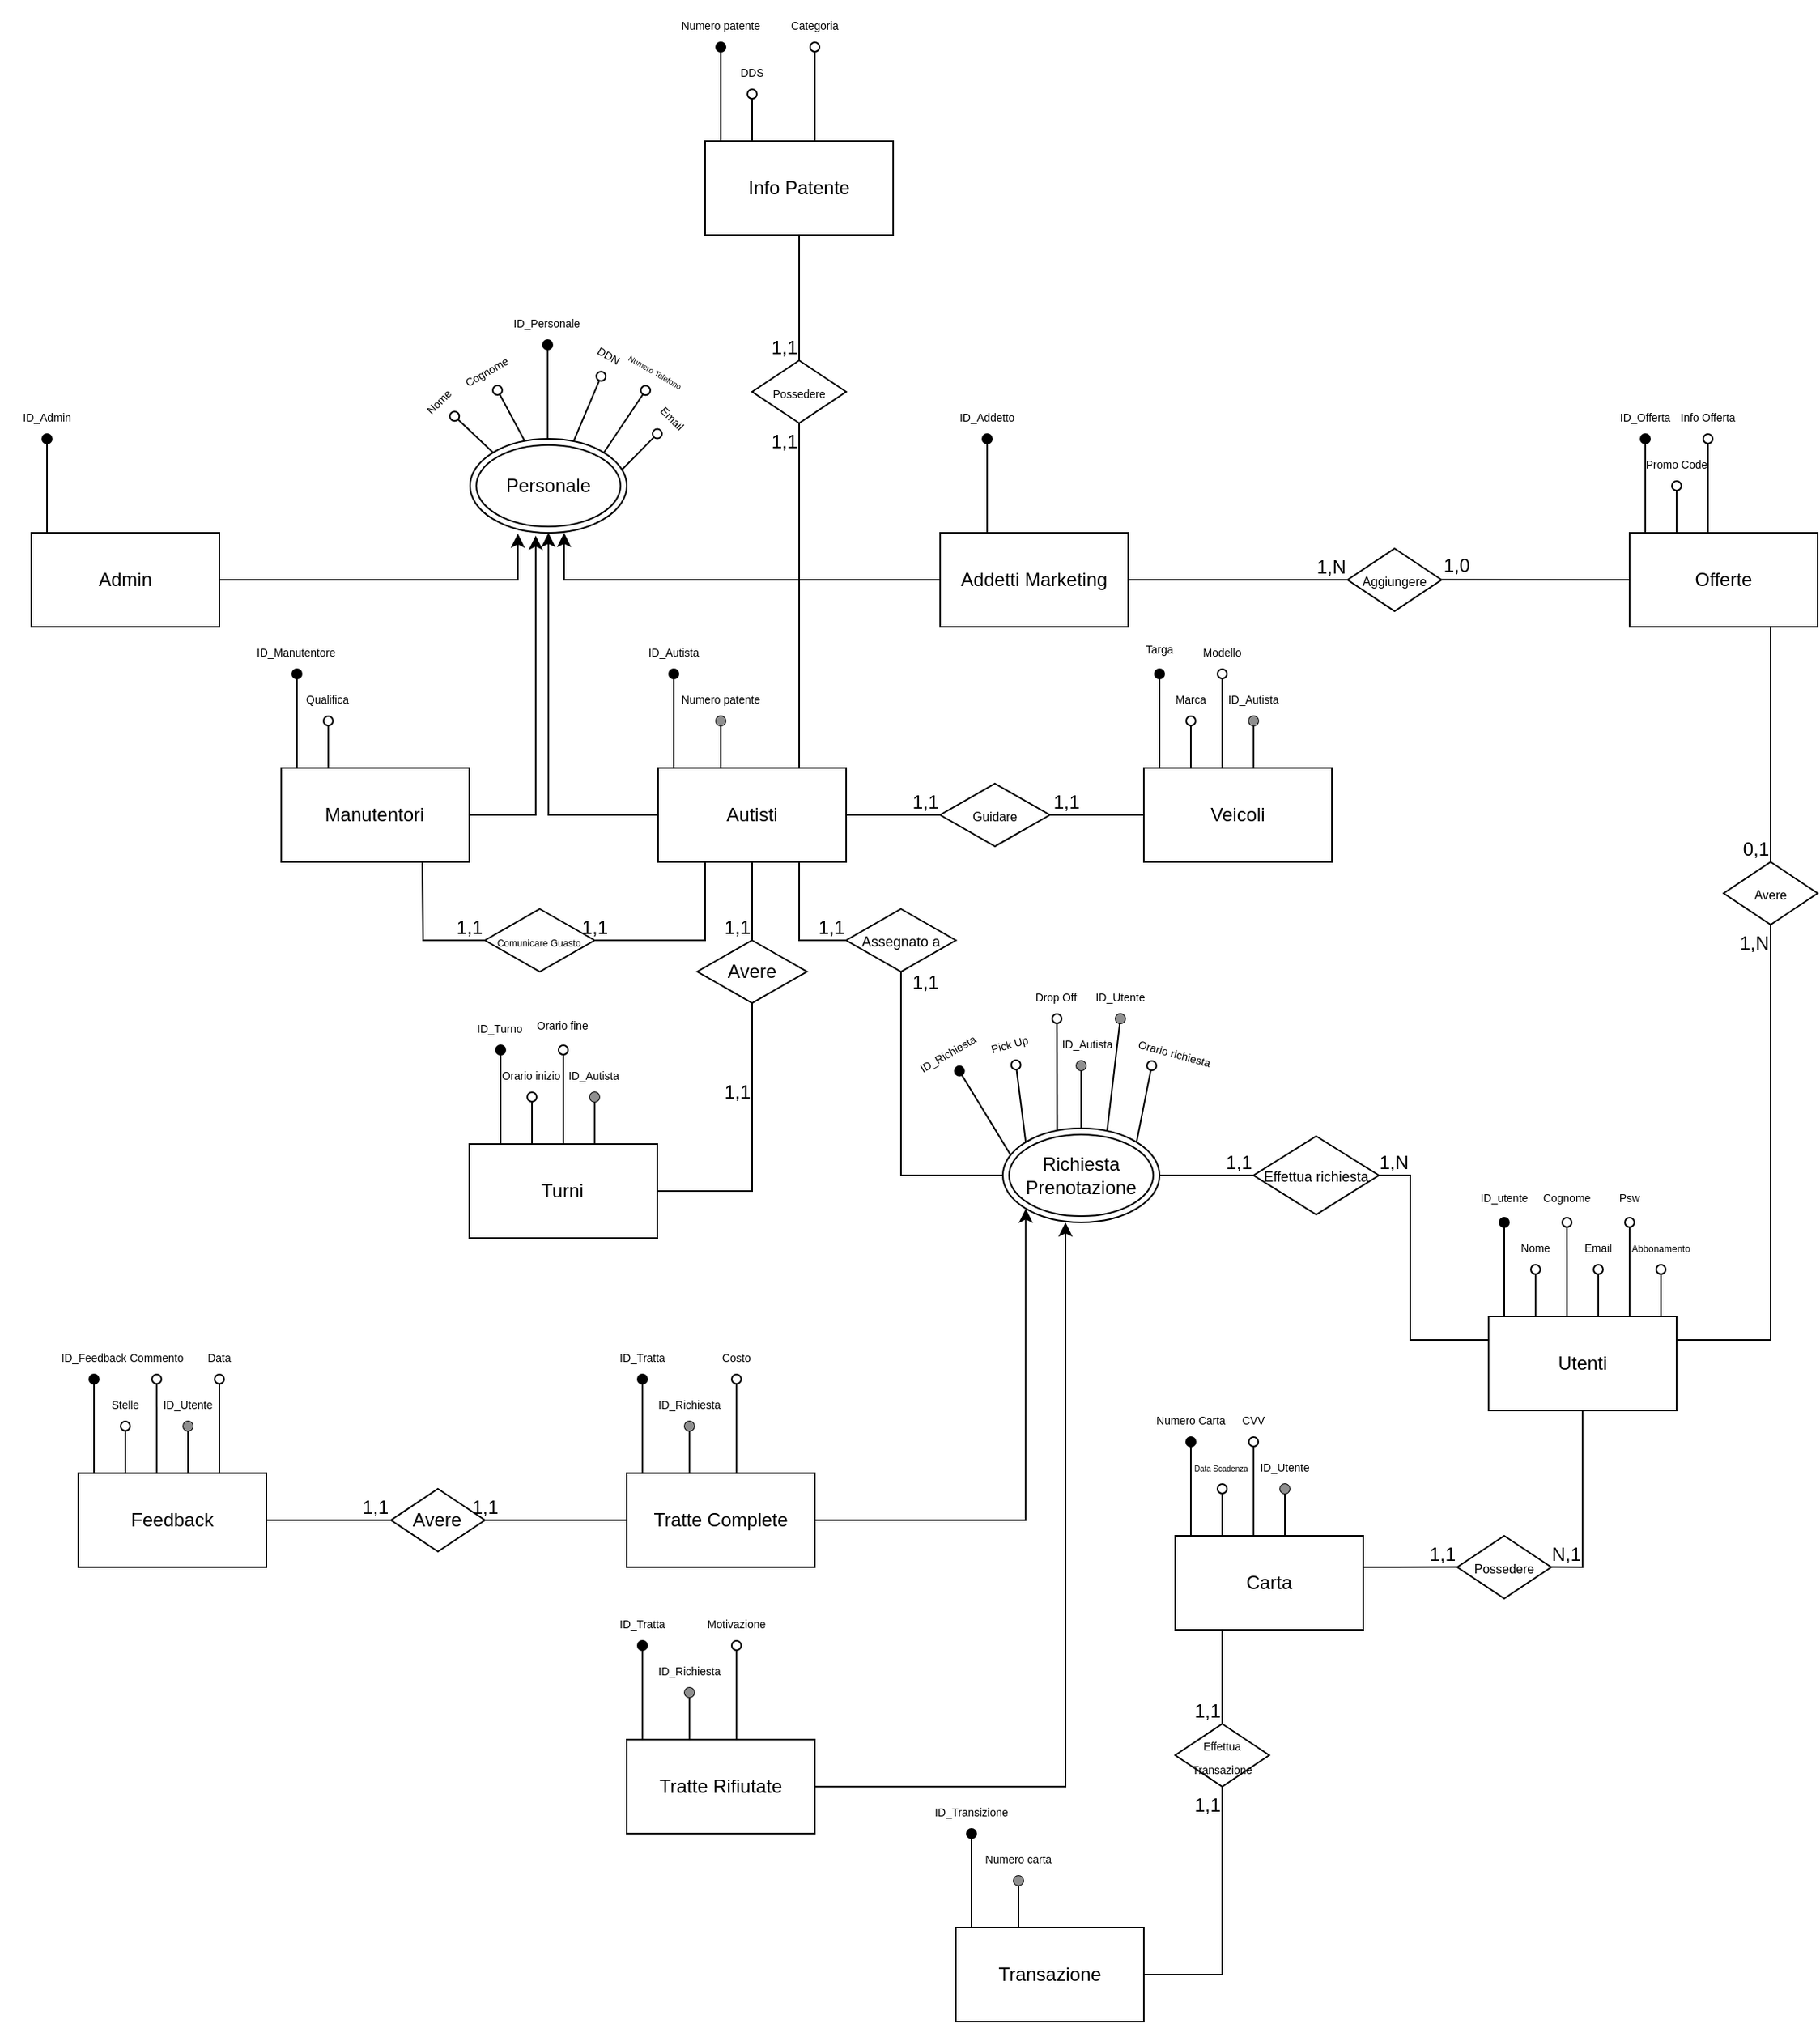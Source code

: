 <mxfile version="22.1.3" type="device">
  <diagram id="R2lEEEUBdFMjLlhIrx00" name="Page-1">
    <mxGraphModel dx="1455" dy="909" grid="1" gridSize="10" guides="1" tooltips="1" connect="1" arrows="1" fold="1" page="1" pageScale="1" pageWidth="3300" pageHeight="4681" math="0" shadow="0" extFonts="Permanent Marker^https://fonts.googleapis.com/css?family=Permanent+Marker">
      <root>
        <mxCell id="0" />
        <mxCell id="1" parent="0" />
        <mxCell id="1GTwUBaE6gafLs46mViq-55" value="Veicoli" style="rounded=0;whiteSpace=wrap;html=1;" parent="1" vertex="1">
          <mxGeometry x="1920" y="1100" width="120" height="60" as="geometry" />
        </mxCell>
        <mxCell id="1GTwUBaE6gafLs46mViq-56" value="" style="endArrow=oval;html=1;rounded=0;exitX=0.5;exitY=0;exitDx=0;exitDy=0;endFill=0;" parent="1" edge="1">
          <mxGeometry width="50" height="50" relative="1" as="geometry">
            <mxPoint x="1950" y="1100" as="sourcePoint" />
            <mxPoint x="1950" y="1070" as="targetPoint" />
          </mxGeometry>
        </mxCell>
        <mxCell id="1GTwUBaE6gafLs46mViq-57" value="&lt;font style=&quot;font-size: 7px;&quot;&gt;Marca&lt;/font&gt;" style="text;html=1;strokeColor=none;fillColor=none;align=center;verticalAlign=middle;whiteSpace=wrap;rounded=0;" parent="1" vertex="1">
          <mxGeometry x="1920" y="1040" width="60" height="30" as="geometry" />
        </mxCell>
        <mxCell id="1GTwUBaE6gafLs46mViq-58" value="" style="endArrow=oval;html=1;rounded=0;exitX=0.417;exitY=0;exitDx=0;exitDy=0;endFill=0;exitPerimeter=0;" parent="1" source="1GTwUBaE6gafLs46mViq-55" target="1GTwUBaE6gafLs46mViq-59" edge="1">
          <mxGeometry width="50" height="50" relative="1" as="geometry">
            <mxPoint x="1970" y="1080" as="sourcePoint" />
            <mxPoint x="1970" y="1030" as="targetPoint" />
          </mxGeometry>
        </mxCell>
        <mxCell id="1GTwUBaE6gafLs46mViq-59" value="&lt;font style=&quot;font-size: 7px;&quot;&gt;Modello&lt;/font&gt;" style="text;html=1;strokeColor=none;fillColor=none;align=center;verticalAlign=middle;whiteSpace=wrap;rounded=0;" parent="1" vertex="1">
          <mxGeometry x="1940" y="1010" width="60" height="30" as="geometry" />
        </mxCell>
        <mxCell id="1GTwUBaE6gafLs46mViq-60" value="" style="endArrow=oval;html=1;rounded=0;exitX=0.5;exitY=0;exitDx=0;exitDy=0;endFill=1;fontColor=#FFFFFF;strokeColor=#000000;labelBackgroundColor=#757575;" parent="1" target="1GTwUBaE6gafLs46mViq-61" edge="1">
          <mxGeometry width="50" height="50" relative="1" as="geometry">
            <mxPoint x="1990" y="1100" as="sourcePoint" />
            <mxPoint x="1990" y="1050" as="targetPoint" />
          </mxGeometry>
        </mxCell>
        <mxCell id="1GTwUBaE6gafLs46mViq-61" value="&lt;font style=&quot;font-size: 7px;&quot;&gt;ID_&lt;font style=&quot;font-size: 7px;&quot;&gt;Autista&lt;/font&gt;&lt;/font&gt;" style="text;html=1;strokeColor=none;fillColor=none;align=center;verticalAlign=middle;whiteSpace=wrap;rounded=0;" parent="1" vertex="1">
          <mxGeometry x="1960" y="1040" width="60" height="30" as="geometry" />
        </mxCell>
        <mxCell id="1GTwUBaE6gafLs46mViq-66" value="" style="endArrow=oval;html=1;rounded=0;exitX=0.417;exitY=0;exitDx=0;exitDy=0;endFill=1;exitPerimeter=0;" parent="1" target="1GTwUBaE6gafLs46mViq-67" edge="1">
          <mxGeometry width="50" height="50" relative="1" as="geometry">
            <mxPoint x="1930" y="1100" as="sourcePoint" />
            <mxPoint x="1930" y="1030" as="targetPoint" />
          </mxGeometry>
        </mxCell>
        <mxCell id="1GTwUBaE6gafLs46mViq-67" value="&lt;div style=&quot;font-size: 7px;&quot;&gt;Targa&lt;/div&gt;" style="text;html=1;strokeColor=none;fillColor=none;align=center;verticalAlign=middle;whiteSpace=wrap;rounded=0;" parent="1" vertex="1">
          <mxGeometry x="1900" y="1010" width="60" height="30" as="geometry" />
        </mxCell>
        <mxCell id="1GTwUBaE6gafLs46mViq-72" value="&lt;font style=&quot;font-size: 8px;&quot;&gt;Guidare&lt;br&gt;&lt;/font&gt;" style="shape=rhombus;perimeter=rhombusPerimeter;whiteSpace=wrap;html=1;align=center;" parent="1" vertex="1">
          <mxGeometry x="1790" y="1110" width="70" height="40" as="geometry" />
        </mxCell>
        <mxCell id="1GTwUBaE6gafLs46mViq-77" value="" style="shape=waypoint;sketch=0;fillStyle=solid;size=6;pointerEvents=1;points=[];fillColor=none;resizable=0;rotatable=0;perimeter=centerPerimeter;snapToPoint=1;strokeColor=#8F8F8F;" parent="1" vertex="1">
          <mxGeometry x="1980" y="1060" width="20" height="20" as="geometry" />
        </mxCell>
        <mxCell id="WVK-Z61vjBoYHEyCaG1b-30" value="" style="endArrow=none;html=1;rounded=0;exitX=1;exitY=0.5;exitDx=0;exitDy=0;entryX=0;entryY=0.5;entryDx=0;entryDy=0;" parent="1" target="1GTwUBaE6gafLs46mViq-72" edge="1">
          <mxGeometry relative="1" as="geometry">
            <mxPoint x="1730" y="1130" as="sourcePoint" />
            <mxPoint x="1940" y="1190" as="targetPoint" />
          </mxGeometry>
        </mxCell>
        <mxCell id="WVK-Z61vjBoYHEyCaG1b-31" value="1,1" style="resizable=0;html=1;whiteSpace=wrap;align=right;verticalAlign=bottom;" parent="WVK-Z61vjBoYHEyCaG1b-30" connectable="0" vertex="1">
          <mxGeometry x="1" relative="1" as="geometry" />
        </mxCell>
        <mxCell id="WVK-Z61vjBoYHEyCaG1b-32" value="" style="endArrow=none;html=1;rounded=0;entryX=0;entryY=0.5;entryDx=0;entryDy=0;" parent="1" target="1GTwUBaE6gafLs46mViq-55" edge="1">
          <mxGeometry relative="1" as="geometry">
            <mxPoint x="1860" y="1130" as="sourcePoint" />
            <mxPoint x="1910" y="1130" as="targetPoint" />
          </mxGeometry>
        </mxCell>
        <mxCell id="WVK-Z61vjBoYHEyCaG1b-33" value="1,1" style="resizable=0;html=1;whiteSpace=wrap;align=right;verticalAlign=bottom;" parent="WVK-Z61vjBoYHEyCaG1b-32" connectable="0" vertex="1">
          <mxGeometry x="1" relative="1" as="geometry">
            <mxPoint x="-40" as="offset" />
          </mxGeometry>
        </mxCell>
        <mxCell id="WVK-Z61vjBoYHEyCaG1b-49" value="Turni" style="rounded=0;whiteSpace=wrap;html=1;" parent="1" vertex="1">
          <mxGeometry x="1489.49" y="1340" width="120" height="60" as="geometry" />
        </mxCell>
        <mxCell id="WVK-Z61vjBoYHEyCaG1b-56" value="" style="endArrow=oval;html=1;rounded=0;exitX=0.417;exitY=0;exitDx=0;exitDy=0;endFill=1;exitPerimeter=0;" parent="1" target="WVK-Z61vjBoYHEyCaG1b-57" edge="1">
          <mxGeometry width="50" height="50" relative="1" as="geometry">
            <mxPoint x="1509.49" y="1340" as="sourcePoint" />
            <mxPoint x="1509.49" y="1270" as="targetPoint" />
          </mxGeometry>
        </mxCell>
        <mxCell id="WVK-Z61vjBoYHEyCaG1b-57" value="&lt;div&gt;&lt;span style=&quot;font-size: 7px;&quot;&gt;ID_Turno&lt;/span&gt;&lt;/div&gt;" style="text;html=1;strokeColor=none;fillColor=none;align=center;verticalAlign=middle;whiteSpace=wrap;rounded=0;" parent="1" vertex="1">
          <mxGeometry x="1479.49" y="1250" width="60" height="30" as="geometry" />
        </mxCell>
        <mxCell id="WVK-Z61vjBoYHEyCaG1b-60" value="Avere" style="shape=rhombus;perimeter=rhombusPerimeter;whiteSpace=wrap;html=1;align=center;" parent="1" vertex="1">
          <mxGeometry x="1635" y="1210" width="70" height="40" as="geometry" />
        </mxCell>
        <mxCell id="WVK-Z61vjBoYHEyCaG1b-72" value="" style="endArrow=none;html=1;rounded=0;exitX=0.5;exitY=1;exitDx=0;exitDy=0;entryX=0.5;entryY=0;entryDx=0;entryDy=0;" parent="1" source="m7EIwp2qNDk-36-i3Lt1-24" target="WVK-Z61vjBoYHEyCaG1b-60" edge="1">
          <mxGeometry relative="1" as="geometry">
            <mxPoint x="1700" y="1160" as="sourcePoint" />
            <mxPoint x="1820" y="1230" as="targetPoint" />
          </mxGeometry>
        </mxCell>
        <mxCell id="WVK-Z61vjBoYHEyCaG1b-73" value="1,1" style="resizable=0;html=1;whiteSpace=wrap;align=right;verticalAlign=bottom;" parent="WVK-Z61vjBoYHEyCaG1b-72" connectable="0" vertex="1">
          <mxGeometry x="1" relative="1" as="geometry" />
        </mxCell>
        <mxCell id="WVK-Z61vjBoYHEyCaG1b-78" value="" style="endArrow=oval;html=1;rounded=0;exitDx=0;exitDy=0;endFill=1;fontColor=#FFFFFF;strokeColor=#000000;labelBackgroundColor=#757575;" parent="1" edge="1">
          <mxGeometry width="50" height="50" relative="1" as="geometry">
            <mxPoint x="1629.49" y="1310" as="sourcePoint" />
            <mxPoint x="1629.49" y="1310" as="targetPoint" />
          </mxGeometry>
        </mxCell>
        <mxCell id="zgEXHdy59-02v655x-aA-15" value="Feedback" style="rounded=0;whiteSpace=wrap;html=1;" parent="1" vertex="1">
          <mxGeometry x="1240" y="1550" width="120" height="60" as="geometry" />
        </mxCell>
        <mxCell id="zgEXHdy59-02v655x-aA-16" value="" style="endArrow=oval;html=1;rounded=0;exitX=0.5;exitY=0;exitDx=0;exitDy=0;endFill=0;" parent="1" target="zgEXHdy59-02v655x-aA-17" edge="1">
          <mxGeometry width="50" height="50" relative="1" as="geometry">
            <mxPoint x="1270" y="1550" as="sourcePoint" />
            <mxPoint x="1270" y="1500" as="targetPoint" />
          </mxGeometry>
        </mxCell>
        <mxCell id="zgEXHdy59-02v655x-aA-17" value="&lt;font style=&quot;font-size: 7px;&quot;&gt;Stelle&lt;/font&gt;" style="text;html=1;strokeColor=none;fillColor=none;align=center;verticalAlign=middle;whiteSpace=wrap;rounded=0;" parent="1" vertex="1">
          <mxGeometry x="1240" y="1490" width="60" height="30" as="geometry" />
        </mxCell>
        <mxCell id="zgEXHdy59-02v655x-aA-18" value="" style="endArrow=oval;html=1;rounded=0;exitX=0.417;exitY=0;exitDx=0;exitDy=0;endFill=0;exitPerimeter=0;" parent="1" source="zgEXHdy59-02v655x-aA-15" target="zgEXHdy59-02v655x-aA-19" edge="1">
          <mxGeometry width="50" height="50" relative="1" as="geometry">
            <mxPoint x="1290" y="1530" as="sourcePoint" />
            <mxPoint x="1290" y="1480" as="targetPoint" />
          </mxGeometry>
        </mxCell>
        <mxCell id="zgEXHdy59-02v655x-aA-19" value="&lt;font style=&quot;font-size: 7px;&quot;&gt;Commento&lt;br&gt;&lt;/font&gt;" style="text;html=1;strokeColor=none;fillColor=none;align=center;verticalAlign=middle;whiteSpace=wrap;rounded=0;" parent="1" vertex="1">
          <mxGeometry x="1260" y="1460" width="60" height="30" as="geometry" />
        </mxCell>
        <mxCell id="zgEXHdy59-02v655x-aA-20" value="" style="endArrow=oval;html=1;rounded=0;exitX=0.5;exitY=0;exitDx=0;exitDy=0;endFill=1;fontColor=#FFFFFF;strokeColor=#000000;labelBackgroundColor=#757575;" parent="1" target="zgEXHdy59-02v655x-aA-21" edge="1">
          <mxGeometry width="50" height="50" relative="1" as="geometry">
            <mxPoint x="1310" y="1550" as="sourcePoint" />
            <mxPoint x="1310" y="1500" as="targetPoint" />
          </mxGeometry>
        </mxCell>
        <mxCell id="zgEXHdy59-02v655x-aA-21" value="&lt;font style=&quot;font-size: 7px;&quot;&gt;ID_Utente&lt;br&gt;&lt;/font&gt;" style="text;html=1;strokeColor=none;fillColor=none;align=center;verticalAlign=middle;whiteSpace=wrap;rounded=0;" parent="1" vertex="1">
          <mxGeometry x="1280" y="1490" width="60" height="30" as="geometry" />
        </mxCell>
        <mxCell id="zgEXHdy59-02v655x-aA-22" value="" style="endArrow=oval;html=1;rounded=0;exitX=0.417;exitY=0;exitDx=0;exitDy=0;endFill=1;exitPerimeter=0;" parent="1" target="zgEXHdy59-02v655x-aA-23" edge="1">
          <mxGeometry width="50" height="50" relative="1" as="geometry">
            <mxPoint x="1250" y="1550" as="sourcePoint" />
            <mxPoint x="1250" y="1480" as="targetPoint" />
          </mxGeometry>
        </mxCell>
        <mxCell id="zgEXHdy59-02v655x-aA-23" value="&lt;font style=&quot;font-size: 7px;&quot;&gt;ID_Feedback&lt;/font&gt;" style="text;html=1;strokeColor=none;fillColor=none;align=center;verticalAlign=middle;whiteSpace=wrap;rounded=0;" parent="1" vertex="1">
          <mxGeometry x="1220" y="1460" width="60" height="30" as="geometry" />
        </mxCell>
        <mxCell id="zgEXHdy59-02v655x-aA-24" value="" style="shape=waypoint;sketch=0;fillStyle=solid;size=6;pointerEvents=1;points=[];fillColor=none;resizable=0;rotatable=0;perimeter=centerPerimeter;snapToPoint=1;strokeColor=#8F8F8F;" parent="1" vertex="1">
          <mxGeometry x="1300" y="1510" width="20" height="20" as="geometry" />
        </mxCell>
        <mxCell id="zgEXHdy59-02v655x-aA-25" value="" style="endArrow=oval;html=1;rounded=0;exitX=0.417;exitY=0;exitDx=0;exitDy=0;endFill=0;exitPerimeter=0;" parent="1" target="zgEXHdy59-02v655x-aA-26" edge="1">
          <mxGeometry width="50" height="50" relative="1" as="geometry">
            <mxPoint x="1330" y="1550" as="sourcePoint" />
            <mxPoint x="1330" y="1480" as="targetPoint" />
          </mxGeometry>
        </mxCell>
        <mxCell id="zgEXHdy59-02v655x-aA-26" value="&lt;font style=&quot;font-size: 7px;&quot;&gt;Data&lt;br&gt;&lt;/font&gt;" style="text;html=1;strokeColor=none;fillColor=none;align=center;verticalAlign=middle;whiteSpace=wrap;rounded=0;" parent="1" vertex="1">
          <mxGeometry x="1300" y="1460" width="60" height="30" as="geometry" />
        </mxCell>
        <mxCell id="VP--jvnIrPfgmcB4H4c5-129" style="edgeStyle=orthogonalEdgeStyle;rounded=0;orthogonalLoop=1;jettySize=auto;html=1;entryX=0.5;entryY=1;entryDx=0;entryDy=0;" parent="1" source="m7EIwp2qNDk-36-i3Lt1-24" target="VP--jvnIrPfgmcB4H4c5-127" edge="1">
          <mxGeometry relative="1" as="geometry" />
        </mxCell>
        <mxCell id="m7EIwp2qNDk-36-i3Lt1-24" value="Autisti" style="rounded=0;whiteSpace=wrap;html=1;" parent="1" vertex="1">
          <mxGeometry x="1610" y="1100" width="120" height="60" as="geometry" />
        </mxCell>
        <mxCell id="m7EIwp2qNDk-36-i3Lt1-33" value="" style="endArrow=oval;html=1;rounded=0;exitX=0.417;exitY=0;exitDx=0;exitDy=0;endFill=1;exitPerimeter=0;" parent="1" target="m7EIwp2qNDk-36-i3Lt1-34" edge="1">
          <mxGeometry width="50" height="50" relative="1" as="geometry">
            <mxPoint x="1620" y="1100" as="sourcePoint" />
            <mxPoint x="1620" y="1030" as="targetPoint" />
          </mxGeometry>
        </mxCell>
        <mxCell id="m7EIwp2qNDk-36-i3Lt1-34" value="&lt;span style=&quot;font-size: 7px;&quot;&gt;ID_Autista&lt;/span&gt;" style="text;html=1;strokeColor=none;fillColor=none;align=center;verticalAlign=middle;whiteSpace=wrap;rounded=0;" parent="1" vertex="1">
          <mxGeometry x="1590" y="1010" width="60" height="30" as="geometry" />
        </mxCell>
        <mxCell id="m7EIwp2qNDk-36-i3Lt1-37" value="&lt;div&gt;Utenti&lt;/div&gt;" style="rounded=0;whiteSpace=wrap;html=1;" parent="1" vertex="1">
          <mxGeometry x="2140" y="1450" width="120" height="60" as="geometry" />
        </mxCell>
        <mxCell id="m7EIwp2qNDk-36-i3Lt1-38" value="" style="endArrow=oval;html=1;rounded=0;exitX=0.5;exitY=0;exitDx=0;exitDy=0;endFill=0;" parent="1" target="m7EIwp2qNDk-36-i3Lt1-39" edge="1">
          <mxGeometry width="50" height="50" relative="1" as="geometry">
            <mxPoint x="2170" y="1450" as="sourcePoint" />
            <mxPoint x="2170" y="1400" as="targetPoint" />
          </mxGeometry>
        </mxCell>
        <mxCell id="m7EIwp2qNDk-36-i3Lt1-39" value="&lt;font style=&quot;font-size: 7px;&quot;&gt;Nome&lt;/font&gt;" style="text;html=1;strokeColor=none;fillColor=none;align=center;verticalAlign=middle;whiteSpace=wrap;rounded=0;" parent="1" vertex="1">
          <mxGeometry x="2140" y="1390" width="60" height="30" as="geometry" />
        </mxCell>
        <mxCell id="m7EIwp2qNDk-36-i3Lt1-40" value="" style="endArrow=oval;html=1;rounded=0;exitX=0.417;exitY=0;exitDx=0;exitDy=0;endFill=0;exitPerimeter=0;" parent="1" source="m7EIwp2qNDk-36-i3Lt1-37" target="m7EIwp2qNDk-36-i3Lt1-41" edge="1">
          <mxGeometry width="50" height="50" relative="1" as="geometry">
            <mxPoint x="2190" y="1430" as="sourcePoint" />
            <mxPoint x="2190" y="1380" as="targetPoint" />
          </mxGeometry>
        </mxCell>
        <mxCell id="m7EIwp2qNDk-36-i3Lt1-41" value="&lt;div style=&quot;font-size: 7px;&quot;&gt;Cognome&lt;/div&gt;" style="text;html=1;strokeColor=none;fillColor=none;align=center;verticalAlign=middle;whiteSpace=wrap;rounded=0;" parent="1" vertex="1">
          <mxGeometry x="2160" y="1360" width="60" height="30" as="geometry" />
        </mxCell>
        <mxCell id="m7EIwp2qNDk-36-i3Lt1-42" value="" style="endArrow=oval;html=1;rounded=0;exitX=0.5;exitY=0;exitDx=0;exitDy=0;endFill=0;" parent="1" target="m7EIwp2qNDk-36-i3Lt1-43" edge="1">
          <mxGeometry width="50" height="50" relative="1" as="geometry">
            <mxPoint x="2210" y="1450" as="sourcePoint" />
            <mxPoint x="2210" y="1400" as="targetPoint" />
          </mxGeometry>
        </mxCell>
        <mxCell id="m7EIwp2qNDk-36-i3Lt1-43" value="&lt;font style=&quot;font-size: 7px;&quot;&gt;Email&lt;/font&gt;" style="text;html=1;strokeColor=none;fillColor=none;align=center;verticalAlign=middle;whiteSpace=wrap;rounded=0;" parent="1" vertex="1">
          <mxGeometry x="2180" y="1390" width="60" height="30" as="geometry" />
        </mxCell>
        <mxCell id="m7EIwp2qNDk-36-i3Lt1-44" value="" style="endArrow=oval;html=1;rounded=0;exitX=0.417;exitY=0;exitDx=0;exitDy=0;endFill=0;exitPerimeter=0;" parent="1" target="m7EIwp2qNDk-36-i3Lt1-45" edge="1">
          <mxGeometry width="50" height="50" relative="1" as="geometry">
            <mxPoint x="2230" y="1450" as="sourcePoint" />
            <mxPoint x="2230" y="1380" as="targetPoint" />
          </mxGeometry>
        </mxCell>
        <mxCell id="m7EIwp2qNDk-36-i3Lt1-45" value="&lt;div style=&quot;font-size: 7px;&quot;&gt;Psw&lt;br&gt;&lt;/div&gt;" style="text;html=1;strokeColor=none;fillColor=none;align=center;verticalAlign=middle;whiteSpace=wrap;rounded=0;" parent="1" vertex="1">
          <mxGeometry x="2200" y="1360" width="60" height="30" as="geometry" />
        </mxCell>
        <mxCell id="m7EIwp2qNDk-36-i3Lt1-46" value="" style="endArrow=oval;html=1;rounded=0;exitX=0.417;exitY=0;exitDx=0;exitDy=0;endFill=1;exitPerimeter=0;" parent="1" target="m7EIwp2qNDk-36-i3Lt1-47" edge="1">
          <mxGeometry width="50" height="50" relative="1" as="geometry">
            <mxPoint x="2150" y="1450" as="sourcePoint" />
            <mxPoint x="2150" y="1380" as="targetPoint" />
          </mxGeometry>
        </mxCell>
        <mxCell id="m7EIwp2qNDk-36-i3Lt1-47" value="&lt;div style=&quot;font-size: 7px;&quot;&gt;ID_utente&lt;/div&gt;" style="text;html=1;strokeColor=none;fillColor=none;align=center;verticalAlign=middle;whiteSpace=wrap;rounded=0;" parent="1" vertex="1">
          <mxGeometry x="2120" y="1360" width="60" height="30" as="geometry" />
        </mxCell>
        <mxCell id="VP--jvnIrPfgmcB4H4c5-1" value="" style="endArrow=oval;html=1;rounded=0;exitX=0.5;exitY=0;exitDx=0;exitDy=0;endFill=0;" parent="1" target="VP--jvnIrPfgmcB4H4c5-2" edge="1">
          <mxGeometry width="50" height="50" relative="1" as="geometry">
            <mxPoint x="1650" y="1100" as="sourcePoint" />
            <mxPoint x="1650" y="1050" as="targetPoint" />
          </mxGeometry>
        </mxCell>
        <mxCell id="VP--jvnIrPfgmcB4H4c5-2" value="&lt;font style=&quot;font-size: 7px;&quot;&gt;Numero patente&lt;/font&gt;" style="text;html=1;strokeColor=none;fillColor=none;align=center;verticalAlign=middle;whiteSpace=wrap;rounded=0;" parent="1" vertex="1">
          <mxGeometry x="1620" y="1040" width="60" height="30" as="geometry" />
        </mxCell>
        <mxCell id="VP--jvnIrPfgmcB4H4c5-6" value="" style="endArrow=oval;html=1;rounded=0;exitX=0.5;exitY=0;exitDx=0;exitDy=0;endFill=0;" parent="1" target="VP--jvnIrPfgmcB4H4c5-7" edge="1">
          <mxGeometry width="50" height="50" relative="1" as="geometry">
            <mxPoint x="1529.49" y="1340" as="sourcePoint" />
            <mxPoint x="1529.49" y="1290" as="targetPoint" />
          </mxGeometry>
        </mxCell>
        <mxCell id="VP--jvnIrPfgmcB4H4c5-7" value="&lt;font style=&quot;font-size: 7px;&quot;&gt;Orario inizio&lt;/font&gt;" style="text;html=1;strokeColor=none;fillColor=none;align=center;verticalAlign=middle;whiteSpace=wrap;rounded=0;" parent="1" vertex="1">
          <mxGeometry x="1499.49" y="1280" width="60" height="30" as="geometry" />
        </mxCell>
        <mxCell id="VP--jvnIrPfgmcB4H4c5-8" value="" style="endArrow=oval;html=1;rounded=0;exitX=0.417;exitY=0;exitDx=0;exitDy=0;endFill=0;exitPerimeter=0;" parent="1" target="VP--jvnIrPfgmcB4H4c5-9" edge="1">
          <mxGeometry width="50" height="50" relative="1" as="geometry">
            <mxPoint x="1549.49" y="1340" as="sourcePoint" />
            <mxPoint x="1549.49" y="1270" as="targetPoint" />
          </mxGeometry>
        </mxCell>
        <mxCell id="VP--jvnIrPfgmcB4H4c5-9" value="&lt;div style=&quot;font-size: 7px;&quot;&gt;Orario fine&lt;/div&gt;" style="text;html=1;strokeColor=none;fillColor=none;align=center;verticalAlign=middle;whiteSpace=wrap;rounded=0;" parent="1" vertex="1">
          <mxGeometry x="1519.49" y="1250" width="60" height="30" as="geometry" />
        </mxCell>
        <mxCell id="VP--jvnIrPfgmcB4H4c5-10" value="" style="endArrow=oval;html=1;rounded=0;exitX=0.5;exitY=0;exitDx=0;exitDy=0;endFill=1;fontColor=#FFFFFF;strokeColor=#000000;labelBackgroundColor=#757575;" parent="1" target="VP--jvnIrPfgmcB4H4c5-11" edge="1">
          <mxGeometry width="50" height="50" relative="1" as="geometry">
            <mxPoint x="1569.49" y="1340" as="sourcePoint" />
            <mxPoint x="1569.49" y="1290" as="targetPoint" />
          </mxGeometry>
        </mxCell>
        <mxCell id="VP--jvnIrPfgmcB4H4c5-11" value="&lt;font style=&quot;font-size: 7px;&quot;&gt;ID_&lt;font style=&quot;font-size: 7px;&quot;&gt;Autista&lt;/font&gt;&lt;/font&gt;" style="text;html=1;strokeColor=none;fillColor=none;align=center;verticalAlign=middle;whiteSpace=wrap;rounded=0;" parent="1" vertex="1">
          <mxGeometry x="1539.49" y="1280" width="60" height="30" as="geometry" />
        </mxCell>
        <mxCell id="VP--jvnIrPfgmcB4H4c5-12" value="" style="shape=waypoint;sketch=0;fillStyle=solid;size=6;pointerEvents=1;points=[];fillColor=none;resizable=0;rotatable=0;perimeter=centerPerimeter;snapToPoint=1;strokeColor=#8F8F8F;" parent="1" vertex="1">
          <mxGeometry x="1559.49" y="1300" width="20" height="20" as="geometry" />
        </mxCell>
        <mxCell id="VP--jvnIrPfgmcB4H4c5-13" value="" style="endArrow=oval;html=1;rounded=0;exitX=0.5;exitY=0;exitDx=0;exitDy=0;endFill=0;" parent="1" target="VP--jvnIrPfgmcB4H4c5-14" edge="1">
          <mxGeometry width="50" height="50" relative="1" as="geometry">
            <mxPoint x="2250" y="1450" as="sourcePoint" />
            <mxPoint x="2250" y="1400" as="targetPoint" />
          </mxGeometry>
        </mxCell>
        <mxCell id="VP--jvnIrPfgmcB4H4c5-14" value="&lt;font style=&quot;font-size: 6px;&quot;&gt;Abbonamento&lt;/font&gt;" style="text;html=1;strokeColor=none;fillColor=none;align=center;verticalAlign=middle;whiteSpace=wrap;rounded=0;" parent="1" vertex="1">
          <mxGeometry x="2220" y="1390" width="60" height="30" as="geometry" />
        </mxCell>
        <mxCell id="VP--jvnIrPfgmcB4H4c5-20" value="" style="endArrow=none;html=1;rounded=0;exitX=0.5;exitY=1;exitDx=0;exitDy=0;entryX=1;entryY=0.5;entryDx=0;entryDy=0;" parent="1" source="WVK-Z61vjBoYHEyCaG1b-60" target="WVK-Z61vjBoYHEyCaG1b-49" edge="1">
          <mxGeometry relative="1" as="geometry">
            <mxPoint x="1699.86" y="1260" as="sourcePoint" />
            <mxPoint x="1699.86" y="1320" as="targetPoint" />
            <Array as="points">
              <mxPoint x="1670" y="1320" />
              <mxPoint x="1670" y="1370" />
            </Array>
          </mxGeometry>
        </mxCell>
        <mxCell id="VP--jvnIrPfgmcB4H4c5-21" value="1,1" style="resizable=0;html=1;whiteSpace=wrap;align=right;verticalAlign=bottom;" parent="VP--jvnIrPfgmcB4H4c5-20" connectable="0" vertex="1">
          <mxGeometry x="1" relative="1" as="geometry">
            <mxPoint x="61" y="-55" as="offset" />
          </mxGeometry>
        </mxCell>
        <mxCell id="VP--jvnIrPfgmcB4H4c5-58" value="Carta" style="rounded=0;whiteSpace=wrap;html=1;" parent="1" vertex="1">
          <mxGeometry x="1940" y="1590" width="120" height="60" as="geometry" />
        </mxCell>
        <mxCell id="VP--jvnIrPfgmcB4H4c5-59" value="" style="endArrow=oval;html=1;rounded=0;exitX=0.417;exitY=0;exitDx=0;exitDy=0;endFill=1;exitPerimeter=0;" parent="1" target="VP--jvnIrPfgmcB4H4c5-60" edge="1">
          <mxGeometry width="50" height="50" relative="1" as="geometry">
            <mxPoint x="1950" y="1590" as="sourcePoint" />
            <mxPoint x="1950" y="1520" as="targetPoint" />
          </mxGeometry>
        </mxCell>
        <mxCell id="VP--jvnIrPfgmcB4H4c5-60" value="&lt;font style=&quot;font-size: 7px;&quot;&gt;Numero Carta&lt;br&gt;&lt;/font&gt;" style="text;html=1;strokeColor=none;fillColor=none;align=center;verticalAlign=middle;whiteSpace=wrap;rounded=0;" parent="1" vertex="1">
          <mxGeometry x="1920" y="1500" width="60" height="30" as="geometry" />
        </mxCell>
        <mxCell id="VP--jvnIrPfgmcB4H4c5-63" value="" style="endArrow=oval;html=1;rounded=0;endFill=0;fontColor=#FFFFFF;strokeColor=#000000;labelBackgroundColor=#757575;" parent="1" target="VP--jvnIrPfgmcB4H4c5-64" edge="1">
          <mxGeometry width="50" height="50" relative="1" as="geometry">
            <mxPoint x="1990" y="1590" as="sourcePoint" />
            <mxPoint x="1990" y="1510" as="targetPoint" />
          </mxGeometry>
        </mxCell>
        <mxCell id="VP--jvnIrPfgmcB4H4c5-64" value="&lt;span style=&quot;font-size: 7px;&quot;&gt;CVV&lt;/span&gt;" style="text;html=1;strokeColor=none;fillColor=none;align=center;verticalAlign=middle;whiteSpace=wrap;rounded=0;" parent="1" vertex="1">
          <mxGeometry x="1960" y="1500" width="60" height="30" as="geometry" />
        </mxCell>
        <mxCell id="VP--jvnIrPfgmcB4H4c5-65" value="" style="endArrow=oval;html=1;rounded=0;exitX=0.5;exitY=0;exitDx=0;exitDy=0;endFill=0;" parent="1" edge="1">
          <mxGeometry width="50" height="50" relative="1" as="geometry">
            <mxPoint x="1970" y="1590" as="sourcePoint" />
            <mxPoint x="1970" y="1560" as="targetPoint" />
          </mxGeometry>
        </mxCell>
        <mxCell id="VP--jvnIrPfgmcB4H4c5-66" value="&lt;font style=&quot;font-size: 5px;&quot;&gt;Data Scadenza&amp;nbsp;&lt;/font&gt;" style="text;html=1;strokeColor=none;fillColor=none;align=center;verticalAlign=middle;whiteSpace=wrap;rounded=0;" parent="1" vertex="1">
          <mxGeometry x="1940" y="1530" width="60" height="30" as="geometry" />
        </mxCell>
        <mxCell id="VP--jvnIrPfgmcB4H4c5-91" value="" style="endArrow=oval;html=1;rounded=0;exitX=0.5;exitY=0;exitDx=0;exitDy=0;endFill=1;fontColor=#FFFFFF;strokeColor=#000000;labelBackgroundColor=#757575;" parent="1" target="VP--jvnIrPfgmcB4H4c5-92" edge="1">
          <mxGeometry width="50" height="50" relative="1" as="geometry">
            <mxPoint x="2010" y="1590" as="sourcePoint" />
            <mxPoint x="2010" y="1540" as="targetPoint" />
          </mxGeometry>
        </mxCell>
        <mxCell id="VP--jvnIrPfgmcB4H4c5-92" value="&lt;font style=&quot;font-size: 7px;&quot;&gt;ID_Utente&lt;br&gt;&lt;/font&gt;" style="text;html=1;strokeColor=none;fillColor=none;align=center;verticalAlign=middle;whiteSpace=wrap;rounded=0;" parent="1" vertex="1">
          <mxGeometry x="1980" y="1530" width="60" height="30" as="geometry" />
        </mxCell>
        <mxCell id="VP--jvnIrPfgmcB4H4c5-93" value="" style="shape=waypoint;sketch=0;fillStyle=solid;size=6;pointerEvents=1;points=[];fillColor=none;resizable=0;rotatable=0;perimeter=centerPerimeter;snapToPoint=1;strokeColor=#8F8F8F;" parent="1" vertex="1">
          <mxGeometry x="2000" y="1550" width="20" height="20" as="geometry" />
        </mxCell>
        <mxCell id="VP--jvnIrPfgmcB4H4c5-94" value="" style="endArrow=none;html=1;rounded=0;" parent="1" edge="1">
          <mxGeometry relative="1" as="geometry">
            <mxPoint x="2060" y="1610" as="sourcePoint" />
            <mxPoint x="2120" y="1609.82" as="targetPoint" />
          </mxGeometry>
        </mxCell>
        <mxCell id="VP--jvnIrPfgmcB4H4c5-95" value="" style="resizable=0;html=1;whiteSpace=wrap;align=right;verticalAlign=bottom;" parent="VP--jvnIrPfgmcB4H4c5-94" connectable="0" vertex="1">
          <mxGeometry x="1" relative="1" as="geometry" />
        </mxCell>
        <mxCell id="VP--jvnIrPfgmcB4H4c5-96" value="&lt;div style=&quot;font-size: 11px;&quot; align=&quot;center&quot;&gt;&lt;font style=&quot;font-size: 8px;&quot;&gt;Possedere&lt;/font&gt;&lt;/div&gt;" style="rhombus;whiteSpace=wrap;html=1;align=center;" parent="1" vertex="1">
          <mxGeometry x="2120" y="1590" width="60" height="40" as="geometry" />
        </mxCell>
        <mxCell id="VP--jvnIrPfgmcB4H4c5-97" value="" style="endArrow=none;html=1;rounded=0;entryX=0.5;entryY=1;entryDx=0;entryDy=0;" parent="1" target="m7EIwp2qNDk-36-i3Lt1-37" edge="1">
          <mxGeometry relative="1" as="geometry">
            <mxPoint x="2180" y="1609.82" as="sourcePoint" />
            <mxPoint x="2300" y="1609.82" as="targetPoint" />
            <Array as="points">
              <mxPoint x="2200" y="1610" />
            </Array>
          </mxGeometry>
        </mxCell>
        <mxCell id="VP--jvnIrPfgmcB4H4c5-98" value="N,1" style="resizable=0;html=1;whiteSpace=wrap;align=right;verticalAlign=bottom;" parent="VP--jvnIrPfgmcB4H4c5-97" connectable="0" vertex="1">
          <mxGeometry x="1" relative="1" as="geometry">
            <mxPoint y="100" as="offset" />
          </mxGeometry>
        </mxCell>
        <mxCell id="VP--jvnIrPfgmcB4H4c5-99" value="1,1" style="resizable=0;html=1;whiteSpace=wrap;align=right;verticalAlign=bottom;" parent="1" connectable="0" vertex="1">
          <mxGeometry x="2120" y="1610.001" as="geometry" />
        </mxCell>
        <mxCell id="VP--jvnIrPfgmcB4H4c5-100" value="Transazione" style="rounded=0;whiteSpace=wrap;html=1;" parent="1" vertex="1">
          <mxGeometry x="1800" y="1840" width="120" height="60" as="geometry" />
        </mxCell>
        <mxCell id="VP--jvnIrPfgmcB4H4c5-101" value="" style="endArrow=oval;html=1;rounded=0;exitX=0.417;exitY=0;exitDx=0;exitDy=0;endFill=1;exitPerimeter=0;" parent="1" target="VP--jvnIrPfgmcB4H4c5-102" edge="1">
          <mxGeometry width="50" height="50" relative="1" as="geometry">
            <mxPoint x="1810" y="1840" as="sourcePoint" />
            <mxPoint x="1810" y="1770" as="targetPoint" />
          </mxGeometry>
        </mxCell>
        <mxCell id="VP--jvnIrPfgmcB4H4c5-102" value="&lt;font style=&quot;font-size: 7px;&quot;&gt;ID_Transizione&lt;br&gt;&lt;/font&gt;" style="text;html=1;strokeColor=none;fillColor=none;align=center;verticalAlign=middle;whiteSpace=wrap;rounded=0;" parent="1" vertex="1">
          <mxGeometry x="1780" y="1750" width="60" height="30" as="geometry" />
        </mxCell>
        <mxCell id="VP--jvnIrPfgmcB4H4c5-107" value="" style="endArrow=oval;html=1;rounded=0;exitX=0.5;exitY=0;exitDx=0;exitDy=0;endFill=1;fontColor=#FFFFFF;strokeColor=#000000;labelBackgroundColor=#757575;" parent="1" target="VP--jvnIrPfgmcB4H4c5-108" edge="1">
          <mxGeometry width="50" height="50" relative="1" as="geometry">
            <mxPoint x="1840" y="1840" as="sourcePoint" />
            <mxPoint x="1840" y="1790" as="targetPoint" />
          </mxGeometry>
        </mxCell>
        <mxCell id="VP--jvnIrPfgmcB4H4c5-108" value="&lt;font style=&quot;font-size: 7px;&quot;&gt;Numero carta&lt;br&gt;&lt;/font&gt;" style="text;html=1;strokeColor=none;fillColor=none;align=center;verticalAlign=middle;whiteSpace=wrap;rounded=0;" parent="1" vertex="1">
          <mxGeometry x="1810" y="1780" width="60" height="30" as="geometry" />
        </mxCell>
        <mxCell id="VP--jvnIrPfgmcB4H4c5-109" value="" style="shape=waypoint;sketch=0;fillStyle=solid;size=6;pointerEvents=1;points=[];fillColor=none;resizable=0;rotatable=0;perimeter=centerPerimeter;snapToPoint=1;strokeColor=#8F8F8F;" parent="1" vertex="1">
          <mxGeometry x="1830" y="1800" width="20" height="20" as="geometry" />
        </mxCell>
        <mxCell id="VP--jvnIrPfgmcB4H4c5-112" value="&lt;font style=&quot;font-size: 7px;&quot;&gt;Effettua Transazione&lt;/font&gt;" style="rhombus;whiteSpace=wrap;html=1;align=center;" parent="1" vertex="1">
          <mxGeometry x="1940" y="1710" width="60" height="40" as="geometry" />
        </mxCell>
        <mxCell id="VP--jvnIrPfgmcB4H4c5-113" value="" style="endArrow=none;html=1;rounded=0;entryX=0.5;entryY=0;entryDx=0;entryDy=0;exitX=0.25;exitY=1;exitDx=0;exitDy=0;" parent="1" target="VP--jvnIrPfgmcB4H4c5-112" edge="1" source="VP--jvnIrPfgmcB4H4c5-58">
          <mxGeometry relative="1" as="geometry">
            <mxPoint x="2060" y="1640" as="sourcePoint" />
            <mxPoint x="2220" y="1640" as="targetPoint" />
            <Array as="points" />
          </mxGeometry>
        </mxCell>
        <mxCell id="VP--jvnIrPfgmcB4H4c5-114" value="1,1" style="resizable=0;html=1;whiteSpace=wrap;align=right;verticalAlign=bottom;" parent="VP--jvnIrPfgmcB4H4c5-113" connectable="0" vertex="1">
          <mxGeometry x="1" relative="1" as="geometry" />
        </mxCell>
        <mxCell id="VP--jvnIrPfgmcB4H4c5-116" value="Manutentori" style="rounded=0;whiteSpace=wrap;html=1;" parent="1" vertex="1">
          <mxGeometry x="1369.49" y="1100" width="120" height="60" as="geometry" />
        </mxCell>
        <mxCell id="VP--jvnIrPfgmcB4H4c5-121" value="" style="endArrow=oval;html=1;rounded=0;exitX=0.417;exitY=0;exitDx=0;exitDy=0;endFill=1;exitPerimeter=0;" parent="1" target="VP--jvnIrPfgmcB4H4c5-122" edge="1">
          <mxGeometry width="50" height="50" relative="1" as="geometry">
            <mxPoint x="1379.49" y="1100" as="sourcePoint" />
            <mxPoint x="1379.49" y="1030" as="targetPoint" />
          </mxGeometry>
        </mxCell>
        <mxCell id="VP--jvnIrPfgmcB4H4c5-122" value="&lt;font style=&quot;font-size: 7px;&quot;&gt;ID_Manutentore&lt;/font&gt;" style="text;html=1;strokeColor=none;fillColor=none;align=center;verticalAlign=middle;whiteSpace=wrap;rounded=0;" parent="1" vertex="1">
          <mxGeometry x="1349.49" y="1010" width="60" height="30" as="geometry" />
        </mxCell>
        <mxCell id="VP--jvnIrPfgmcB4H4c5-127" value="Personale" style="ellipse;shape=doubleEllipse;whiteSpace=wrap;html=1;" parent="1" vertex="1">
          <mxGeometry x="1490" y="890" width="100" height="60" as="geometry" />
        </mxCell>
        <mxCell id="VP--jvnIrPfgmcB4H4c5-128" style="edgeStyle=orthogonalEdgeStyle;rounded=0;orthogonalLoop=1;jettySize=auto;html=1;entryX=0.419;entryY=1.03;entryDx=0;entryDy=0;entryPerimeter=0;" parent="1" source="VP--jvnIrPfgmcB4H4c5-116" target="VP--jvnIrPfgmcB4H4c5-127" edge="1">
          <mxGeometry relative="1" as="geometry" />
        </mxCell>
        <mxCell id="VP--jvnIrPfgmcB4H4c5-131" value="" style="endArrow=oval;html=1;rounded=0;exitX=0;exitY=0;exitDx=0;exitDy=0;endFill=0;entryX=0.5;entryY=1;entryDx=0;entryDy=0;" parent="1" source="VP--jvnIrPfgmcB4H4c5-127" target="VP--jvnIrPfgmcB4H4c5-132" edge="1">
          <mxGeometry width="50" height="50" relative="1" as="geometry">
            <mxPoint x="1444.645" y="899.397" as="sourcePoint" />
            <mxPoint x="1480" y="880" as="targetPoint" />
          </mxGeometry>
        </mxCell>
        <mxCell id="VP--jvnIrPfgmcB4H4c5-132" value="&lt;font style=&quot;font-size: 7px;&quot;&gt;Nome&lt;/font&gt;" style="text;html=1;strokeColor=none;fillColor=none;align=center;verticalAlign=middle;whiteSpace=wrap;rounded=0;rotation=-45;" parent="1" vertex="1">
          <mxGeometry x="1439.49" y="850" width="60" height="30" as="geometry" />
        </mxCell>
        <mxCell id="VP--jvnIrPfgmcB4H4c5-135" value="" style="endArrow=oval;html=1;rounded=0;exitX=0.662;exitY=0.021;exitDx=0;exitDy=0;endFill=0;exitPerimeter=0;" parent="1" source="VP--jvnIrPfgmcB4H4c5-127" target="VP--jvnIrPfgmcB4H4c5-136" edge="1">
          <mxGeometry width="50" height="50" relative="1" as="geometry">
            <mxPoint x="1565.355" y="889.997" as="sourcePoint" />
            <mxPoint x="1579.49" y="831.21" as="targetPoint" />
          </mxGeometry>
        </mxCell>
        <mxCell id="VP--jvnIrPfgmcB4H4c5-136" value="&lt;span style=&quot;font-size: 7px;&quot;&gt;DDN&lt;br&gt;&lt;/span&gt;" style="text;html=1;strokeColor=none;fillColor=none;align=center;verticalAlign=middle;whiteSpace=wrap;rounded=0;rotation=30;" parent="1" vertex="1">
          <mxGeometry x="1549.49" y="821.21" width="60" height="30" as="geometry" />
        </mxCell>
        <mxCell id="VP--jvnIrPfgmcB4H4c5-137" value="" style="endArrow=oval;html=1;rounded=0;exitX=0.5;exitY=0;exitDx=0;exitDy=0;endFill=0;" parent="1" target="VP--jvnIrPfgmcB4H4c5-138" edge="1">
          <mxGeometry width="50" height="50" relative="1" as="geometry">
            <mxPoint x="1399.49" y="1100" as="sourcePoint" />
            <mxPoint x="1399.49" y="1050" as="targetPoint" />
          </mxGeometry>
        </mxCell>
        <mxCell id="VP--jvnIrPfgmcB4H4c5-138" value="&lt;span style=&quot;font-size: 7px;&quot;&gt;Qualifica&lt;br&gt;&lt;/span&gt;" style="text;html=1;strokeColor=none;fillColor=none;align=center;verticalAlign=middle;whiteSpace=wrap;rounded=0;" parent="1" vertex="1">
          <mxGeometry x="1369.49" y="1040" width="60" height="30" as="geometry" />
        </mxCell>
        <mxCell id="VP--jvnIrPfgmcB4H4c5-139" value="" style="endArrow=oval;html=1;rounded=0;exitX=1;exitY=0;exitDx=0;exitDy=0;endFill=0;entryX=0.5;entryY=1;entryDx=0;entryDy=0;" parent="1" target="VP--jvnIrPfgmcB4H4c5-140" edge="1">
          <mxGeometry width="50" height="50" relative="1" as="geometry">
            <mxPoint x="1575.355" y="898.897" as="sourcePoint" />
            <mxPoint x="1605" y="841.11" as="targetPoint" />
          </mxGeometry>
        </mxCell>
        <mxCell id="VP--jvnIrPfgmcB4H4c5-140" value="&lt;font style=&quot;font-size: 5px;&quot;&gt;Numero Telefono&lt;/font&gt;" style="text;html=1;strokeColor=none;fillColor=none;align=center;verticalAlign=middle;whiteSpace=wrap;rounded=0;rotation=30;" parent="1" vertex="1">
          <mxGeometry x="1579.49" y="831.11" width="60" height="30" as="geometry" />
        </mxCell>
        <mxCell id="VP--jvnIrPfgmcB4H4c5-141" value="" style="endArrow=oval;html=1;rounded=0;exitX=0.97;exitY=0.327;exitDx=0;exitDy=0;endFill=0;exitPerimeter=0;" parent="1" source="VP--jvnIrPfgmcB4H4c5-127" target="VP--jvnIrPfgmcB4H4c5-142" edge="1">
          <mxGeometry width="50" height="50" relative="1" as="geometry">
            <mxPoint x="1635.51" y="930.11" as="sourcePoint" />
            <mxPoint x="1620" y="871.11" as="targetPoint" />
          </mxGeometry>
        </mxCell>
        <mxCell id="VP--jvnIrPfgmcB4H4c5-142" value="&lt;font style=&quot;font-size: 7px;&quot;&gt;Email&lt;/font&gt;" style="text;html=1;strokeColor=none;fillColor=none;align=center;verticalAlign=middle;whiteSpace=wrap;rounded=0;rotation=45;" parent="1" vertex="1">
          <mxGeometry x="1590" y="861.11" width="60" height="30" as="geometry" />
        </mxCell>
        <mxCell id="VP--jvnIrPfgmcB4H4c5-143" value="" style="endArrow=oval;html=1;rounded=0;exitX=0.417;exitY=0;exitDx=0;exitDy=0;endFill=1;exitPerimeter=0;" parent="1" target="VP--jvnIrPfgmcB4H4c5-144" edge="1">
          <mxGeometry width="50" height="50" relative="1" as="geometry">
            <mxPoint x="1539.49" y="890" as="sourcePoint" />
            <mxPoint x="1539.49" y="820" as="targetPoint" />
          </mxGeometry>
        </mxCell>
        <mxCell id="VP--jvnIrPfgmcB4H4c5-144" value="&lt;font style=&quot;font-size: 7px;&quot;&gt;ID_Personale&lt;/font&gt;" style="text;html=1;strokeColor=none;fillColor=none;align=center;verticalAlign=middle;whiteSpace=wrap;rounded=0;" parent="1" vertex="1">
          <mxGeometry x="1509.49" y="800" width="60" height="30" as="geometry" />
        </mxCell>
        <mxCell id="VP--jvnIrPfgmcB4H4c5-145" value="" style="endArrow=oval;html=1;rounded=0;exitX=0.348;exitY=0.021;exitDx=0;exitDy=0;endFill=0;entryX=0.5;entryY=1;entryDx=0;entryDy=0;exitPerimeter=0;" parent="1" source="VP--jvnIrPfgmcB4H4c5-127" target="VP--jvnIrPfgmcB4H4c5-146" edge="1">
          <mxGeometry width="50" height="50" relative="1" as="geometry">
            <mxPoint x="1535.51" y="880" as="sourcePoint" />
            <mxPoint x="1510.51" y="861" as="targetPoint" />
          </mxGeometry>
        </mxCell>
        <mxCell id="VP--jvnIrPfgmcB4H4c5-146" value="&lt;font style=&quot;font-size: 7px;&quot;&gt;Cognome&lt;/font&gt;" style="text;html=1;strokeColor=none;fillColor=none;align=center;verticalAlign=middle;whiteSpace=wrap;rounded=0;rotation=-30;" parent="1" vertex="1">
          <mxGeometry x="1470" y="831" width="60" height="30" as="geometry" />
        </mxCell>
        <mxCell id="VP--jvnIrPfgmcB4H4c5-147" value="&lt;font style=&quot;font-size: 6px;&quot;&gt;Comunicare Guasto&lt;/font&gt;" style="shape=rhombus;perimeter=rhombusPerimeter;whiteSpace=wrap;html=1;align=center;" parent="1" vertex="1">
          <mxGeometry x="1499.49" y="1190" width="70" height="40" as="geometry" />
        </mxCell>
        <mxCell id="VP--jvnIrPfgmcB4H4c5-148" value="" style="endArrow=none;html=1;rounded=0;exitX=0.25;exitY=1;exitDx=0;exitDy=0;" parent="1" source="m7EIwp2qNDk-36-i3Lt1-24" edge="1">
          <mxGeometry relative="1" as="geometry">
            <mxPoint x="1410" y="1210" as="sourcePoint" />
            <mxPoint x="1570" y="1210" as="targetPoint" />
            <Array as="points">
              <mxPoint x="1640" y="1210" />
            </Array>
          </mxGeometry>
        </mxCell>
        <mxCell id="VP--jvnIrPfgmcB4H4c5-149" value="1,1" style="resizable=0;html=1;whiteSpace=wrap;align=right;verticalAlign=bottom;" parent="VP--jvnIrPfgmcB4H4c5-148" connectable="0" vertex="1">
          <mxGeometry x="1" relative="1" as="geometry">
            <mxPoint x="9" as="offset" />
          </mxGeometry>
        </mxCell>
        <mxCell id="VP--jvnIrPfgmcB4H4c5-150" value="" style="endArrow=none;html=1;rounded=0;exitX=0.75;exitY=1;exitDx=0;exitDy=0;entryX=0;entryY=0.5;entryDx=0;entryDy=0;" parent="1" source="VP--jvnIrPfgmcB4H4c5-116" target="VP--jvnIrPfgmcB4H4c5-147" edge="1">
          <mxGeometry relative="1" as="geometry">
            <mxPoint x="1434.49" y="1170" as="sourcePoint" />
            <mxPoint x="1364.49" y="1220" as="targetPoint" />
            <Array as="points">
              <mxPoint x="1460" y="1210" />
            </Array>
          </mxGeometry>
        </mxCell>
        <mxCell id="VP--jvnIrPfgmcB4H4c5-151" value="1,1" style="resizable=0;html=1;whiteSpace=wrap;align=right;verticalAlign=bottom;" parent="VP--jvnIrPfgmcB4H4c5-150" connectable="0" vertex="1">
          <mxGeometry x="1" relative="1" as="geometry" />
        </mxCell>
        <mxCell id="VP--jvnIrPfgmcB4H4c5-152" value="Offerte" style="rounded=0;whiteSpace=wrap;html=1;" parent="1" vertex="1">
          <mxGeometry x="2230" y="950" width="120" height="60" as="geometry" />
        </mxCell>
        <mxCell id="VP--jvnIrPfgmcB4H4c5-153" value="" style="endArrow=oval;html=1;rounded=0;exitX=0.417;exitY=0;exitDx=0;exitDy=0;endFill=1;exitPerimeter=0;" parent="1" target="VP--jvnIrPfgmcB4H4c5-154" edge="1">
          <mxGeometry width="50" height="50" relative="1" as="geometry">
            <mxPoint x="2240" y="950" as="sourcePoint" />
            <mxPoint x="2240" y="880" as="targetPoint" />
          </mxGeometry>
        </mxCell>
        <mxCell id="VP--jvnIrPfgmcB4H4c5-154" value="&lt;font style=&quot;font-size: 7px;&quot;&gt;ID_Offerta&lt;br&gt;&lt;/font&gt;" style="text;html=1;strokeColor=none;fillColor=none;align=center;verticalAlign=middle;whiteSpace=wrap;rounded=0;" parent="1" vertex="1">
          <mxGeometry x="2210" y="860" width="60" height="30" as="geometry" />
        </mxCell>
        <mxCell id="VP--jvnIrPfgmcB4H4c5-155" value="" style="endArrow=oval;html=1;rounded=0;exitX=0.5;exitY=0;exitDx=0;exitDy=0;endFill=0;fontColor=#FFFFFF;strokeColor=#000000;labelBackgroundColor=#757575;" parent="1" target="VP--jvnIrPfgmcB4H4c5-156" edge="1">
          <mxGeometry width="50" height="50" relative="1" as="geometry">
            <mxPoint x="2260" y="950" as="sourcePoint" />
            <mxPoint x="2260" y="900" as="targetPoint" />
          </mxGeometry>
        </mxCell>
        <mxCell id="VP--jvnIrPfgmcB4H4c5-156" value="&lt;font style=&quot;font-size: 7px;&quot;&gt;Promo Code&lt;br&gt;&lt;/font&gt;" style="text;html=1;strokeColor=none;fillColor=none;align=center;verticalAlign=middle;whiteSpace=wrap;rounded=0;" parent="1" vertex="1">
          <mxGeometry x="2230" y="890" width="60" height="30" as="geometry" />
        </mxCell>
        <mxCell id="VP--jvnIrPfgmcB4H4c5-158" value="" style="endArrow=oval;html=1;rounded=0;exitX=0.417;exitY=0;exitDx=0;exitDy=0;endFill=0;exitPerimeter=0;" parent="1" target="VP--jvnIrPfgmcB4H4c5-159" edge="1">
          <mxGeometry width="50" height="50" relative="1" as="geometry">
            <mxPoint x="2280" y="950" as="sourcePoint" />
            <mxPoint x="2280" y="880" as="targetPoint" />
          </mxGeometry>
        </mxCell>
        <mxCell id="VP--jvnIrPfgmcB4H4c5-159" value="&lt;font style=&quot;font-size: 7px;&quot;&gt;Info Offerta&lt;/font&gt;" style="text;html=1;strokeColor=none;fillColor=none;align=center;verticalAlign=middle;whiteSpace=wrap;rounded=0;" parent="1" vertex="1">
          <mxGeometry x="2250" y="860" width="60" height="30" as="geometry" />
        </mxCell>
        <mxCell id="VP--jvnIrPfgmcB4H4c5-160" value="" style="endArrow=none;html=1;rounded=0;exitX=1;exitY=0.25;exitDx=0;exitDy=0;entryX=0.5;entryY=1;entryDx=0;entryDy=0;" parent="1" source="m7EIwp2qNDk-36-i3Lt1-37" target="VP--jvnIrPfgmcB4H4c5-163" edge="1">
          <mxGeometry relative="1" as="geometry">
            <mxPoint x="2230" y="1529.43" as="sourcePoint" />
            <mxPoint x="2310" y="1250" as="targetPoint" />
            <Array as="points">
              <mxPoint x="2320" y="1465" />
            </Array>
          </mxGeometry>
        </mxCell>
        <mxCell id="VP--jvnIrPfgmcB4H4c5-161" value="1" style="resizable=0;html=1;whiteSpace=wrap;align=right;verticalAlign=bottom;" parent="VP--jvnIrPfgmcB4H4c5-160" connectable="0" vertex="1">
          <mxGeometry x="1" relative="1" as="geometry" />
        </mxCell>
        <mxCell id="VP--jvnIrPfgmcB4H4c5-163" value="&lt;div style=&quot;font-size: 11px;&quot; align=&quot;center&quot;&gt;&lt;font style=&quot;font-size: 8px;&quot;&gt;Avere&lt;/font&gt;&lt;/div&gt;" style="rhombus;whiteSpace=wrap;html=1;align=center;" parent="1" vertex="1">
          <mxGeometry x="2290" y="1160" width="60" height="40" as="geometry" />
        </mxCell>
        <mxCell id="VP--jvnIrPfgmcB4H4c5-165" value="" style="endArrow=none;html=1;rounded=0;exitX=0.5;exitY=0;exitDx=0;exitDy=0;entryX=0.75;entryY=1;entryDx=0;entryDy=0;" parent="1" source="VP--jvnIrPfgmcB4H4c5-163" target="VP--jvnIrPfgmcB4H4c5-152" edge="1">
          <mxGeometry relative="1" as="geometry">
            <mxPoint x="2330" y="1140" as="sourcePoint" />
            <mxPoint x="2490" y="1140" as="targetPoint" />
          </mxGeometry>
        </mxCell>
        <mxCell id="VP--jvnIrPfgmcB4H4c5-166" value="1,N" style="resizable=0;html=1;whiteSpace=wrap;align=right;verticalAlign=bottom;" parent="VP--jvnIrPfgmcB4H4c5-165" connectable="0" vertex="1">
          <mxGeometry x="1" relative="1" as="geometry">
            <mxPoint y="210" as="offset" />
          </mxGeometry>
        </mxCell>
        <mxCell id="VP--jvnIrPfgmcB4H4c5-168" value="0,1" style="resizable=0;html=1;whiteSpace=wrap;align=right;verticalAlign=bottom;" parent="1" connectable="0" vertex="1">
          <mxGeometry x="2320" y="1160" as="geometry" />
        </mxCell>
        <mxCell id="VP--jvnIrPfgmcB4H4c5-169" value="Addetti Marketing" style="rounded=0;whiteSpace=wrap;html=1;" parent="1" vertex="1">
          <mxGeometry x="1790" y="950" width="120" height="60" as="geometry" />
        </mxCell>
        <mxCell id="VP--jvnIrPfgmcB4H4c5-170" value="" style="endArrow=oval;html=1;rounded=0;exitX=0.25;exitY=0;exitDx=0;exitDy=0;endFill=1;" parent="1" target="VP--jvnIrPfgmcB4H4c5-171" edge="1" source="VP--jvnIrPfgmcB4H4c5-169">
          <mxGeometry width="50" height="50" relative="1" as="geometry">
            <mxPoint x="1760" y="950" as="sourcePoint" />
            <mxPoint x="1760" y="880" as="targetPoint" />
          </mxGeometry>
        </mxCell>
        <mxCell id="VP--jvnIrPfgmcB4H4c5-171" value="&lt;font style=&quot;font-size: 7px;&quot;&gt;ID_Addetto&lt;br&gt;&lt;/font&gt;" style="text;html=1;strokeColor=none;fillColor=none;align=center;verticalAlign=middle;whiteSpace=wrap;rounded=0;" parent="1" vertex="1">
          <mxGeometry x="1790" y="860" width="60" height="30" as="geometry" />
        </mxCell>
        <mxCell id="VP--jvnIrPfgmcB4H4c5-179" value="&lt;div style=&quot;font-size: 11px;&quot; align=&quot;center&quot;&gt;&lt;font style=&quot;font-size: 8px;&quot;&gt;Aggiungere&lt;/font&gt;&lt;/div&gt;" style="rhombus;whiteSpace=wrap;html=1;align=center;" parent="1" vertex="1">
          <mxGeometry x="2050" y="960" width="60" height="40" as="geometry" />
        </mxCell>
        <mxCell id="VP--jvnIrPfgmcB4H4c5-180" value="" style="endArrow=none;html=1;rounded=0;exitX=1;exitY=0.5;exitDx=0;exitDy=0;" parent="1" source="VP--jvnIrPfgmcB4H4c5-169" edge="1">
          <mxGeometry relative="1" as="geometry">
            <mxPoint x="1910" y="979.83" as="sourcePoint" />
            <mxPoint x="2050" y="980" as="targetPoint" />
          </mxGeometry>
        </mxCell>
        <mxCell id="VP--jvnIrPfgmcB4H4c5-181" value="1,N" style="resizable=0;html=1;whiteSpace=wrap;align=right;verticalAlign=bottom;" parent="VP--jvnIrPfgmcB4H4c5-180" connectable="0" vertex="1">
          <mxGeometry x="1" relative="1" as="geometry" />
        </mxCell>
        <mxCell id="VP--jvnIrPfgmcB4H4c5-182" value="" style="endArrow=none;html=1;rounded=0;" parent="1" edge="1">
          <mxGeometry relative="1" as="geometry">
            <mxPoint x="2110" y="979.83" as="sourcePoint" />
            <mxPoint x="2230" y="980" as="targetPoint" />
          </mxGeometry>
        </mxCell>
        <mxCell id="VP--jvnIrPfgmcB4H4c5-183" value="1,0" style="resizable=0;html=1;whiteSpace=wrap;align=right;verticalAlign=bottom;" parent="VP--jvnIrPfgmcB4H4c5-182" connectable="0" vertex="1">
          <mxGeometry x="1" relative="1" as="geometry">
            <mxPoint x="-100" as="offset" />
          </mxGeometry>
        </mxCell>
        <mxCell id="yZXDlxgTFXs7Cdc_VBDP-3" style="edgeStyle=orthogonalEdgeStyle;rounded=0;orthogonalLoop=1;jettySize=auto;html=1;entryX=0.6;entryY=1;entryDx=0;entryDy=0;entryPerimeter=0;" edge="1" parent="1" source="VP--jvnIrPfgmcB4H4c5-169" target="VP--jvnIrPfgmcB4H4c5-127">
          <mxGeometry relative="1" as="geometry" />
        </mxCell>
        <mxCell id="yZXDlxgTFXs7Cdc_VBDP-4" value="Admin" style="rounded=0;whiteSpace=wrap;html=1;" vertex="1" parent="1">
          <mxGeometry x="1210" y="950" width="120" height="60" as="geometry" />
        </mxCell>
        <mxCell id="yZXDlxgTFXs7Cdc_VBDP-5" value="" style="endArrow=oval;html=1;rounded=0;exitX=0.417;exitY=0;exitDx=0;exitDy=0;endFill=1;exitPerimeter=0;" edge="1" parent="1" target="yZXDlxgTFXs7Cdc_VBDP-6">
          <mxGeometry width="50" height="50" relative="1" as="geometry">
            <mxPoint x="1220" y="950" as="sourcePoint" />
            <mxPoint x="1220" y="880" as="targetPoint" />
          </mxGeometry>
        </mxCell>
        <mxCell id="yZXDlxgTFXs7Cdc_VBDP-6" value="&lt;font style=&quot;font-size: 7px;&quot;&gt;ID_Admin&lt;br&gt;&lt;/font&gt;" style="text;html=1;strokeColor=none;fillColor=none;align=center;verticalAlign=middle;whiteSpace=wrap;rounded=0;" vertex="1" parent="1">
          <mxGeometry x="1190" y="860" width="60" height="30" as="geometry" />
        </mxCell>
        <mxCell id="yZXDlxgTFXs7Cdc_VBDP-7" style="edgeStyle=orthogonalEdgeStyle;rounded=0;orthogonalLoop=1;jettySize=auto;html=1;entryX=0.305;entryY=1.008;entryDx=0;entryDy=0;entryPerimeter=0;" edge="1" parent="1" source="yZXDlxgTFXs7Cdc_VBDP-4" target="VP--jvnIrPfgmcB4H4c5-127">
          <mxGeometry relative="1" as="geometry" />
        </mxCell>
        <mxCell id="yZXDlxgTFXs7Cdc_VBDP-12" value="" style="endArrow=oval;html=1;rounded=0;exitX=0;exitY=0;exitDx=0;exitDy=0;endFill=0;entryX=0.5;entryY=1;entryDx=0;entryDy=0;" edge="1" parent="1" source="yZXDlxgTFXs7Cdc_VBDP-26" target="yZXDlxgTFXs7Cdc_VBDP-13">
          <mxGeometry width="50" height="50" relative="1" as="geometry">
            <mxPoint x="1844.49" y="1320" as="sourcePoint" />
            <mxPoint x="1844.49" y="1290" as="targetPoint" />
          </mxGeometry>
        </mxCell>
        <mxCell id="yZXDlxgTFXs7Cdc_VBDP-13" value="&lt;font style=&quot;font-size: 7px;&quot;&gt;Pick Up&lt;/font&gt;" style="text;html=1;strokeColor=none;fillColor=none;align=center;verticalAlign=middle;whiteSpace=wrap;rounded=0;rotation=-15;" vertex="1" parent="1">
          <mxGeometry x="1804.49" y="1260" width="60" height="30" as="geometry" />
        </mxCell>
        <mxCell id="yZXDlxgTFXs7Cdc_VBDP-14" value="" style="endArrow=oval;html=1;rounded=0;exitX=0.347;exitY=0.025;exitDx=0;exitDy=0;endFill=0;exitPerimeter=0;" edge="1" parent="1" source="yZXDlxgTFXs7Cdc_VBDP-26" target="yZXDlxgTFXs7Cdc_VBDP-15">
          <mxGeometry width="50" height="50" relative="1" as="geometry">
            <mxPoint x="1864.53" y="1320" as="sourcePoint" />
            <mxPoint x="1864.49" y="1250" as="targetPoint" />
          </mxGeometry>
        </mxCell>
        <mxCell id="yZXDlxgTFXs7Cdc_VBDP-15" value="&lt;font style=&quot;font-size: 7px;&quot;&gt;Drop Off&lt;/font&gt;" style="text;html=1;strokeColor=none;fillColor=none;align=center;verticalAlign=middle;whiteSpace=wrap;rounded=0;" vertex="1" parent="1">
          <mxGeometry x="1834.49" y="1230" width="60" height="30" as="geometry" />
        </mxCell>
        <mxCell id="yZXDlxgTFXs7Cdc_VBDP-16" value="" style="endArrow=oval;html=1;rounded=0;exitDx=0;exitDy=0;endFill=1;fontColor=#FFFFFF;strokeColor=#000000;labelBackgroundColor=#757575;" edge="1" parent="1" target="yZXDlxgTFXs7Cdc_VBDP-17" source="yZXDlxgTFXs7Cdc_VBDP-20">
          <mxGeometry width="50" height="50" relative="1" as="geometry">
            <mxPoint x="1884.49" y="1320" as="sourcePoint" />
            <mxPoint x="1884.49" y="1270" as="targetPoint" />
          </mxGeometry>
        </mxCell>
        <mxCell id="yZXDlxgTFXs7Cdc_VBDP-17" value="&lt;font style=&quot;font-size: 7px;&quot;&gt;ID_&lt;font style=&quot;font-size: 7px;&quot;&gt;Autista&lt;/font&gt;&lt;/font&gt;" style="text;html=1;strokeColor=none;fillColor=none;align=center;verticalAlign=middle;whiteSpace=wrap;rounded=0;" vertex="1" parent="1">
          <mxGeometry x="1854.49" y="1260" width="60" height="30" as="geometry" />
        </mxCell>
        <mxCell id="yZXDlxgTFXs7Cdc_VBDP-18" value="" style="endArrow=oval;html=1;rounded=0;exitX=0.049;exitY=0.281;exitDx=0;exitDy=0;endFill=1;exitPerimeter=0;" edge="1" parent="1" target="yZXDlxgTFXs7Cdc_VBDP-19" source="yZXDlxgTFXs7Cdc_VBDP-26">
          <mxGeometry width="50" height="50" relative="1" as="geometry">
            <mxPoint x="1824.135" y="1354.397" as="sourcePoint" />
            <mxPoint x="1794.49" y="1285.61" as="targetPoint" />
          </mxGeometry>
        </mxCell>
        <mxCell id="yZXDlxgTFXs7Cdc_VBDP-19" value="&lt;font style=&quot;font-size: 7px;&quot;&gt;ID_Richiesta&lt;/font&gt;" style="text;html=1;strokeColor=none;fillColor=none;align=center;verticalAlign=middle;whiteSpace=wrap;rounded=0;rotation=-30;" vertex="1" parent="1">
          <mxGeometry x="1764.49" y="1265.61" width="60" height="30" as="geometry" />
        </mxCell>
        <mxCell id="yZXDlxgTFXs7Cdc_VBDP-21" value="" style="endArrow=oval;html=1;rounded=0;endFill=1;fontColor=#FFFFFF;strokeColor=#000000;labelBackgroundColor=#757575;exitX=0.666;exitY=0.021;exitDx=0;exitDy=0;exitPerimeter=0;" edge="1" parent="1" source="yZXDlxgTFXs7Cdc_VBDP-26">
          <mxGeometry width="50" height="50" relative="1" as="geometry">
            <mxPoint x="1904" y="1320" as="sourcePoint" />
            <mxPoint x="1905" y="1260" as="targetPoint" />
          </mxGeometry>
        </mxCell>
        <mxCell id="yZXDlxgTFXs7Cdc_VBDP-22" value="&lt;font style=&quot;font-size: 7px;&quot;&gt;ID_Utente&lt;/font&gt;" style="text;html=1;strokeColor=none;fillColor=none;align=center;verticalAlign=middle;whiteSpace=wrap;rounded=0;" vertex="1" parent="1">
          <mxGeometry x="1875" y="1230" width="60" height="30" as="geometry" />
        </mxCell>
        <mxCell id="yZXDlxgTFXs7Cdc_VBDP-23" value="" style="shape=waypoint;sketch=0;fillStyle=solid;size=6;pointerEvents=1;points=[];fillColor=none;resizable=0;rotatable=0;perimeter=centerPerimeter;snapToPoint=1;strokeColor=#8F8F8F;" vertex="1" parent="1">
          <mxGeometry x="1895" y="1250" width="20" height="20" as="geometry" />
        </mxCell>
        <mxCell id="yZXDlxgTFXs7Cdc_VBDP-24" value="" style="endArrow=oval;html=1;rounded=0;exitX=1;exitY=0;exitDx=0;exitDy=0;endFill=0;" edge="1" parent="1" source="yZXDlxgTFXs7Cdc_VBDP-26">
          <mxGeometry width="50" height="50" relative="1" as="geometry">
            <mxPoint x="1925" y="1320" as="sourcePoint" />
            <mxPoint x="1925" y="1290" as="targetPoint" />
          </mxGeometry>
        </mxCell>
        <mxCell id="yZXDlxgTFXs7Cdc_VBDP-25" value="&lt;font style=&quot;font-size: 7px;&quot;&gt;Orario richiesta&lt;/font&gt;" style="text;html=1;strokeColor=none;fillColor=none;align=center;verticalAlign=middle;whiteSpace=wrap;rounded=0;rotation=15;" vertex="1" parent="1">
          <mxGeometry x="1910" y="1265.61" width="60" height="30" as="geometry" />
        </mxCell>
        <mxCell id="yZXDlxgTFXs7Cdc_VBDP-26" value="Richiesta Prenotazione" style="ellipse;shape=doubleEllipse;whiteSpace=wrap;html=1;" vertex="1" parent="1">
          <mxGeometry x="1830" y="1330" width="100" height="60" as="geometry" />
        </mxCell>
        <mxCell id="yZXDlxgTFXs7Cdc_VBDP-29" value="" style="endArrow=oval;html=1;rounded=0;exitX=0.5;exitY=0;exitDx=0;exitDy=0;endFill=1;fontColor=#FFFFFF;strokeColor=#000000;labelBackgroundColor=#757575;" edge="1" parent="1" source="yZXDlxgTFXs7Cdc_VBDP-26" target="yZXDlxgTFXs7Cdc_VBDP-20">
          <mxGeometry width="50" height="50" relative="1" as="geometry">
            <mxPoint x="1880" y="1330" as="sourcePoint" />
            <mxPoint x="1883" y="1290" as="targetPoint" />
          </mxGeometry>
        </mxCell>
        <mxCell id="yZXDlxgTFXs7Cdc_VBDP-20" value="" style="shape=waypoint;sketch=0;fillStyle=solid;size=6;pointerEvents=1;points=[];fillColor=none;resizable=0;rotatable=0;perimeter=centerPerimeter;snapToPoint=1;strokeColor=#8F8F8F;" vertex="1" parent="1">
          <mxGeometry x="1870" y="1280" width="20" height="20" as="geometry" />
        </mxCell>
        <mxCell id="yZXDlxgTFXs7Cdc_VBDP-32" value="&lt;font style=&quot;font-size: 9px;&quot;&gt;Effettua richiesta&lt;/font&gt;" style="shape=rhombus;perimeter=rhombusPerimeter;whiteSpace=wrap;html=1;align=center;" vertex="1" parent="1">
          <mxGeometry x="1990" y="1335" width="80" height="50" as="geometry" />
        </mxCell>
        <mxCell id="yZXDlxgTFXs7Cdc_VBDP-33" value="" style="endArrow=none;html=1;rounded=0;exitX=1;exitY=0.5;exitDx=0;exitDy=0;entryX=0;entryY=0.5;entryDx=0;entryDy=0;" edge="1" parent="1" source="yZXDlxgTFXs7Cdc_VBDP-26" target="yZXDlxgTFXs7Cdc_VBDP-32">
          <mxGeometry relative="1" as="geometry">
            <mxPoint x="1930" y="1370" as="sourcePoint" />
            <mxPoint x="2090" y="1370" as="targetPoint" />
            <Array as="points">
              <mxPoint x="1960" y="1360" />
            </Array>
          </mxGeometry>
        </mxCell>
        <mxCell id="yZXDlxgTFXs7Cdc_VBDP-34" value="1,1" style="resizable=0;html=1;whiteSpace=wrap;align=right;verticalAlign=bottom;" connectable="0" vertex="1" parent="yZXDlxgTFXs7Cdc_VBDP-33">
          <mxGeometry x="1" relative="1" as="geometry" />
        </mxCell>
        <mxCell id="yZXDlxgTFXs7Cdc_VBDP-35" value="" style="endArrow=none;html=1;rounded=0;entryX=1;entryY=0.5;entryDx=0;entryDy=0;exitX=0;exitY=0.25;exitDx=0;exitDy=0;" edge="1" parent="1" source="m7EIwp2qNDk-36-i3Lt1-37" target="yZXDlxgTFXs7Cdc_VBDP-32">
          <mxGeometry relative="1" as="geometry">
            <mxPoint x="1960" y="1440" as="sourcePoint" />
            <mxPoint x="2120" y="1440" as="targetPoint" />
            <Array as="points">
              <mxPoint x="2090" y="1465" />
              <mxPoint x="2090" y="1360" />
            </Array>
          </mxGeometry>
        </mxCell>
        <mxCell id="yZXDlxgTFXs7Cdc_VBDP-36" value="1,N" style="resizable=0;html=1;whiteSpace=wrap;align=right;verticalAlign=bottom;" connectable="0" vertex="1" parent="yZXDlxgTFXs7Cdc_VBDP-35">
          <mxGeometry x="1" relative="1" as="geometry">
            <mxPoint x="20" as="offset" />
          </mxGeometry>
        </mxCell>
        <mxCell id="yZXDlxgTFXs7Cdc_VBDP-37" value="&lt;font style=&quot;font-size: 9px;&quot;&gt;Assegnato a&lt;/font&gt;" style="shape=rhombus;perimeter=rhombusPerimeter;whiteSpace=wrap;html=1;align=center;" vertex="1" parent="1">
          <mxGeometry x="1730" y="1190" width="70" height="40" as="geometry" />
        </mxCell>
        <mxCell id="yZXDlxgTFXs7Cdc_VBDP-38" value="" style="endArrow=none;html=1;rounded=0;entryX=0;entryY=0.5;entryDx=0;entryDy=0;exitX=0.75;exitY=1;exitDx=0;exitDy=0;" edge="1" parent="1" source="m7EIwp2qNDk-36-i3Lt1-24" target="yZXDlxgTFXs7Cdc_VBDP-37">
          <mxGeometry relative="1" as="geometry">
            <mxPoint x="1690" y="1180" as="sourcePoint" />
            <mxPoint x="1850" y="1180" as="targetPoint" />
            <Array as="points">
              <mxPoint x="1700" y="1210" />
            </Array>
          </mxGeometry>
        </mxCell>
        <mxCell id="yZXDlxgTFXs7Cdc_VBDP-39" value="1,1" style="resizable=0;html=1;whiteSpace=wrap;align=right;verticalAlign=bottom;" connectable="0" vertex="1" parent="yZXDlxgTFXs7Cdc_VBDP-38">
          <mxGeometry x="1" relative="1" as="geometry" />
        </mxCell>
        <mxCell id="yZXDlxgTFXs7Cdc_VBDP-40" value="" style="endArrow=none;html=1;rounded=0;exitX=0.5;exitY=1;exitDx=0;exitDy=0;entryX=0;entryY=0.5;entryDx=0;entryDy=0;" edge="1" parent="1" source="yZXDlxgTFXs7Cdc_VBDP-37" target="yZXDlxgTFXs7Cdc_VBDP-26">
          <mxGeometry relative="1" as="geometry">
            <mxPoint x="1710" y="1240" as="sourcePoint" />
            <mxPoint x="1870" y="1240" as="targetPoint" />
            <Array as="points">
              <mxPoint x="1765" y="1360" />
            </Array>
          </mxGeometry>
        </mxCell>
        <mxCell id="yZXDlxgTFXs7Cdc_VBDP-41" value="1,1" style="resizable=0;html=1;whiteSpace=wrap;align=right;verticalAlign=bottom;" connectable="0" vertex="1" parent="yZXDlxgTFXs7Cdc_VBDP-40">
          <mxGeometry x="1" relative="1" as="geometry">
            <mxPoint x="-40" y="-115" as="offset" />
          </mxGeometry>
        </mxCell>
        <mxCell id="yZXDlxgTFXs7Cdc_VBDP-61" style="edgeStyle=orthogonalEdgeStyle;rounded=0;orthogonalLoop=1;jettySize=auto;html=1;entryX=0;entryY=1;entryDx=0;entryDy=0;" edge="1" parent="1" source="yZXDlxgTFXs7Cdc_VBDP-42" target="yZXDlxgTFXs7Cdc_VBDP-26">
          <mxGeometry relative="1" as="geometry" />
        </mxCell>
        <mxCell id="yZXDlxgTFXs7Cdc_VBDP-42" value="Tratte Complete" style="rounded=0;whiteSpace=wrap;html=1;" vertex="1" parent="1">
          <mxGeometry x="1590" y="1550" width="120" height="60" as="geometry" />
        </mxCell>
        <mxCell id="yZXDlxgTFXs7Cdc_VBDP-43" value="" style="endArrow=oval;html=1;rounded=0;exitX=0.417;exitY=0;exitDx=0;exitDy=0;endFill=1;exitPerimeter=0;" edge="1" parent="1" target="yZXDlxgTFXs7Cdc_VBDP-44">
          <mxGeometry width="50" height="50" relative="1" as="geometry">
            <mxPoint x="1600" y="1550" as="sourcePoint" />
            <mxPoint x="1600" y="1480" as="targetPoint" />
          </mxGeometry>
        </mxCell>
        <mxCell id="yZXDlxgTFXs7Cdc_VBDP-44" value="&lt;font style=&quot;font-size: 7px;&quot;&gt;ID_Tratta&lt;br&gt;&lt;/font&gt;" style="text;html=1;strokeColor=none;fillColor=none;align=center;verticalAlign=middle;whiteSpace=wrap;rounded=0;" vertex="1" parent="1">
          <mxGeometry x="1570" y="1460" width="60" height="30" as="geometry" />
        </mxCell>
        <mxCell id="yZXDlxgTFXs7Cdc_VBDP-45" value="" style="endArrow=oval;html=1;rounded=0;exitX=0.5;exitY=0;exitDx=0;exitDy=0;endFill=1;fontColor=#FFFFFF;strokeColor=#000000;labelBackgroundColor=#757575;" edge="1" parent="1" target="yZXDlxgTFXs7Cdc_VBDP-46">
          <mxGeometry width="50" height="50" relative="1" as="geometry">
            <mxPoint x="1630" y="1550" as="sourcePoint" />
            <mxPoint x="1630" y="1500" as="targetPoint" />
          </mxGeometry>
        </mxCell>
        <mxCell id="yZXDlxgTFXs7Cdc_VBDP-46" value="&lt;font style=&quot;font-size: 7px;&quot;&gt;ID_Richiesta&lt;/font&gt;" style="text;html=1;strokeColor=none;fillColor=none;align=center;verticalAlign=middle;whiteSpace=wrap;rounded=0;" vertex="1" parent="1">
          <mxGeometry x="1600" y="1490" width="60" height="30" as="geometry" />
        </mxCell>
        <mxCell id="yZXDlxgTFXs7Cdc_VBDP-47" value="" style="shape=waypoint;sketch=0;fillStyle=solid;size=6;pointerEvents=1;points=[];fillColor=none;resizable=0;rotatable=0;perimeter=centerPerimeter;snapToPoint=1;strokeColor=#8F8F8F;" vertex="1" parent="1">
          <mxGeometry x="1620" y="1510" width="20" height="20" as="geometry" />
        </mxCell>
        <mxCell id="yZXDlxgTFXs7Cdc_VBDP-48" value="" style="endArrow=oval;html=1;rounded=0;endFill=0;fontColor=#FFFFFF;strokeColor=#000000;labelBackgroundColor=#757575;" edge="1" parent="1" target="yZXDlxgTFXs7Cdc_VBDP-49">
          <mxGeometry width="50" height="50" relative="1" as="geometry">
            <mxPoint x="1660" y="1550" as="sourcePoint" />
            <mxPoint x="1660" y="1470" as="targetPoint" />
          </mxGeometry>
        </mxCell>
        <mxCell id="yZXDlxgTFXs7Cdc_VBDP-49" value="&lt;font style=&quot;font-size: 7px;&quot;&gt;Costo&lt;/font&gt;" style="text;html=1;strokeColor=none;fillColor=none;align=center;verticalAlign=middle;whiteSpace=wrap;rounded=0;" vertex="1" parent="1">
          <mxGeometry x="1630" y="1460" width="60" height="30" as="geometry" />
        </mxCell>
        <mxCell id="yZXDlxgTFXs7Cdc_VBDP-52" value="Tratte Rifiutate" style="rounded=0;whiteSpace=wrap;html=1;" vertex="1" parent="1">
          <mxGeometry x="1590" y="1720" width="120" height="60" as="geometry" />
        </mxCell>
        <mxCell id="yZXDlxgTFXs7Cdc_VBDP-53" value="" style="endArrow=oval;html=1;rounded=0;exitX=0.417;exitY=0;exitDx=0;exitDy=0;endFill=1;exitPerimeter=0;" edge="1" parent="1" target="yZXDlxgTFXs7Cdc_VBDP-54">
          <mxGeometry width="50" height="50" relative="1" as="geometry">
            <mxPoint x="1600" y="1720" as="sourcePoint" />
            <mxPoint x="1600" y="1650" as="targetPoint" />
          </mxGeometry>
        </mxCell>
        <mxCell id="yZXDlxgTFXs7Cdc_VBDP-54" value="&lt;font style=&quot;font-size: 7px;&quot;&gt;ID_Tratta&lt;br&gt;&lt;/font&gt;" style="text;html=1;strokeColor=none;fillColor=none;align=center;verticalAlign=middle;whiteSpace=wrap;rounded=0;" vertex="1" parent="1">
          <mxGeometry x="1570" y="1630" width="60" height="30" as="geometry" />
        </mxCell>
        <mxCell id="yZXDlxgTFXs7Cdc_VBDP-55" value="" style="endArrow=oval;html=1;rounded=0;exitX=0.5;exitY=0;exitDx=0;exitDy=0;endFill=1;fontColor=#FFFFFF;strokeColor=#000000;labelBackgroundColor=#757575;" edge="1" parent="1" target="yZXDlxgTFXs7Cdc_VBDP-56">
          <mxGeometry width="50" height="50" relative="1" as="geometry">
            <mxPoint x="1630" y="1720" as="sourcePoint" />
            <mxPoint x="1630" y="1670" as="targetPoint" />
          </mxGeometry>
        </mxCell>
        <mxCell id="yZXDlxgTFXs7Cdc_VBDP-56" value="&lt;font style=&quot;font-size: 7px;&quot;&gt;ID_Richiesta&lt;/font&gt;" style="text;html=1;strokeColor=none;fillColor=none;align=center;verticalAlign=middle;whiteSpace=wrap;rounded=0;" vertex="1" parent="1">
          <mxGeometry x="1600" y="1660" width="60" height="30" as="geometry" />
        </mxCell>
        <mxCell id="yZXDlxgTFXs7Cdc_VBDP-57" value="" style="shape=waypoint;sketch=0;fillStyle=solid;size=6;pointerEvents=1;points=[];fillColor=none;resizable=0;rotatable=0;perimeter=centerPerimeter;snapToPoint=1;strokeColor=#8F8F8F;" vertex="1" parent="1">
          <mxGeometry x="1620" y="1680" width="20" height="20" as="geometry" />
        </mxCell>
        <mxCell id="yZXDlxgTFXs7Cdc_VBDP-58" value="" style="endArrow=oval;html=1;rounded=0;endFill=0;fontColor=#FFFFFF;strokeColor=#000000;labelBackgroundColor=#757575;" edge="1" parent="1" target="yZXDlxgTFXs7Cdc_VBDP-59">
          <mxGeometry width="50" height="50" relative="1" as="geometry">
            <mxPoint x="1660" y="1720" as="sourcePoint" />
            <mxPoint x="1660" y="1640" as="targetPoint" />
          </mxGeometry>
        </mxCell>
        <mxCell id="yZXDlxgTFXs7Cdc_VBDP-59" value="&lt;font style=&quot;font-size: 7px;&quot;&gt;Motivazione&lt;/font&gt;" style="text;html=1;strokeColor=none;fillColor=none;align=center;verticalAlign=middle;whiteSpace=wrap;rounded=0;" vertex="1" parent="1">
          <mxGeometry x="1630" y="1630" width="60" height="30" as="geometry" />
        </mxCell>
        <mxCell id="yZXDlxgTFXs7Cdc_VBDP-62" style="edgeStyle=orthogonalEdgeStyle;rounded=0;orthogonalLoop=1;jettySize=auto;html=1;entryX=0.4;entryY=1;entryDx=0;entryDy=0;entryPerimeter=0;" edge="1" parent="1" source="yZXDlxgTFXs7Cdc_VBDP-52" target="yZXDlxgTFXs7Cdc_VBDP-26">
          <mxGeometry relative="1" as="geometry" />
        </mxCell>
        <mxCell id="yZXDlxgTFXs7Cdc_VBDP-63" value="" style="shape=waypoint;sketch=0;fillStyle=solid;size=6;pointerEvents=1;points=[];fillColor=none;resizable=0;rotatable=0;perimeter=centerPerimeter;snapToPoint=1;strokeColor=#8F8F8F;" vertex="1" parent="1">
          <mxGeometry x="1640" y="1060" width="20" height="20" as="geometry" />
        </mxCell>
        <mxCell id="yZXDlxgTFXs7Cdc_VBDP-64" value="Info Patente" style="rounded=0;whiteSpace=wrap;html=1;" vertex="1" parent="1">
          <mxGeometry x="1640" y="700" width="120" height="60" as="geometry" />
        </mxCell>
        <mxCell id="yZXDlxgTFXs7Cdc_VBDP-65" value="" style="endArrow=oval;html=1;rounded=0;exitX=0.417;exitY=0;exitDx=0;exitDy=0;endFill=1;exitPerimeter=0;" edge="1" parent="1" target="yZXDlxgTFXs7Cdc_VBDP-66">
          <mxGeometry width="50" height="50" relative="1" as="geometry">
            <mxPoint x="1650" y="700" as="sourcePoint" />
            <mxPoint x="1650" y="630" as="targetPoint" />
          </mxGeometry>
        </mxCell>
        <mxCell id="yZXDlxgTFXs7Cdc_VBDP-66" value="&lt;font style=&quot;font-size: 7px;&quot;&gt;Numero patente&lt;/font&gt;" style="text;html=1;strokeColor=none;fillColor=none;align=center;verticalAlign=middle;whiteSpace=wrap;rounded=0;" vertex="1" parent="1">
          <mxGeometry x="1620" y="610" width="60" height="30" as="geometry" />
        </mxCell>
        <mxCell id="yZXDlxgTFXs7Cdc_VBDP-67" value="" style="endArrow=oval;html=1;rounded=0;exitX=0.5;exitY=0;exitDx=0;exitDy=0;endFill=0;fontColor=#FFFFFF;strokeColor=#000000;labelBackgroundColor=#757575;" edge="1" parent="1" target="yZXDlxgTFXs7Cdc_VBDP-68">
          <mxGeometry width="50" height="50" relative="1" as="geometry">
            <mxPoint x="1670" y="700" as="sourcePoint" />
            <mxPoint x="1670" y="650" as="targetPoint" />
          </mxGeometry>
        </mxCell>
        <mxCell id="yZXDlxgTFXs7Cdc_VBDP-68" value="&lt;font style=&quot;font-size: 7px;&quot;&gt;DDS&lt;/font&gt;" style="text;html=1;strokeColor=none;fillColor=none;align=center;verticalAlign=middle;whiteSpace=wrap;rounded=0;" vertex="1" parent="1">
          <mxGeometry x="1640" y="640" width="60" height="30" as="geometry" />
        </mxCell>
        <mxCell id="yZXDlxgTFXs7Cdc_VBDP-69" value="" style="endArrow=oval;html=1;rounded=0;exitX=0.417;exitY=0;exitDx=0;exitDy=0;endFill=0;exitPerimeter=0;" edge="1" parent="1" target="yZXDlxgTFXs7Cdc_VBDP-70">
          <mxGeometry width="50" height="50" relative="1" as="geometry">
            <mxPoint x="1710" y="700" as="sourcePoint" />
            <mxPoint x="1710" y="630" as="targetPoint" />
          </mxGeometry>
        </mxCell>
        <mxCell id="yZXDlxgTFXs7Cdc_VBDP-70" value="&lt;font style=&quot;font-size: 7px;&quot;&gt;Categoria&lt;/font&gt;" style="text;html=1;strokeColor=none;fillColor=none;align=center;verticalAlign=middle;whiteSpace=wrap;rounded=0;" vertex="1" parent="1">
          <mxGeometry x="1680" y="610" width="60" height="30" as="geometry" />
        </mxCell>
        <mxCell id="yZXDlxgTFXs7Cdc_VBDP-71" value="&lt;font style=&quot;font-size: 7px;&quot;&gt;Possedere&lt;/font&gt;" style="rhombus;whiteSpace=wrap;html=1;align=center;" vertex="1" parent="1">
          <mxGeometry x="1670" y="840" width="60" height="40" as="geometry" />
        </mxCell>
        <mxCell id="yZXDlxgTFXs7Cdc_VBDP-72" value="" style="endArrow=none;html=1;rounded=0;exitX=0.5;exitY=1;exitDx=0;exitDy=0;entryX=0.5;entryY=0;entryDx=0;entryDy=0;" edge="1" parent="1" source="yZXDlxgTFXs7Cdc_VBDP-64" target="yZXDlxgTFXs7Cdc_VBDP-71">
          <mxGeometry relative="1" as="geometry">
            <mxPoint x="1640" y="820" as="sourcePoint" />
            <mxPoint x="1800" y="820" as="targetPoint" />
          </mxGeometry>
        </mxCell>
        <mxCell id="yZXDlxgTFXs7Cdc_VBDP-73" value="1,1" style="resizable=0;html=1;whiteSpace=wrap;align=right;verticalAlign=bottom;" connectable="0" vertex="1" parent="yZXDlxgTFXs7Cdc_VBDP-72">
          <mxGeometry x="1" relative="1" as="geometry" />
        </mxCell>
        <mxCell id="yZXDlxgTFXs7Cdc_VBDP-74" value="" style="endArrow=none;html=1;rounded=0;entryX=0.5;entryY=1;entryDx=0;entryDy=0;exitX=0.75;exitY=0;exitDx=0;exitDy=0;" edge="1" parent="1" source="m7EIwp2qNDk-36-i3Lt1-24" target="yZXDlxgTFXs7Cdc_VBDP-71">
          <mxGeometry relative="1" as="geometry">
            <mxPoint x="1590" y="960" as="sourcePoint" />
            <mxPoint x="1750" y="960" as="targetPoint" />
          </mxGeometry>
        </mxCell>
        <mxCell id="yZXDlxgTFXs7Cdc_VBDP-75" value="1,1" style="resizable=0;html=1;whiteSpace=wrap;align=right;verticalAlign=bottom;" connectable="0" vertex="1" parent="yZXDlxgTFXs7Cdc_VBDP-74">
          <mxGeometry x="1" relative="1" as="geometry">
            <mxPoint y="20" as="offset" />
          </mxGeometry>
        </mxCell>
        <mxCell id="yZXDlxgTFXs7Cdc_VBDP-76" value="Avere" style="rhombus;whiteSpace=wrap;html=1;align=center;" vertex="1" parent="1">
          <mxGeometry x="1439.49" y="1560" width="60" height="40" as="geometry" />
        </mxCell>
        <mxCell id="yZXDlxgTFXs7Cdc_VBDP-77" value="" style="endArrow=none;html=1;rounded=0;entryX=0;entryY=0.5;entryDx=0;entryDy=0;exitX=1;exitY=0.5;exitDx=0;exitDy=0;" edge="1" parent="1" source="zgEXHdy59-02v655x-aA-15" target="yZXDlxgTFXs7Cdc_VBDP-76">
          <mxGeometry relative="1" as="geometry">
            <mxPoint x="1370" y="1580" as="sourcePoint" />
            <mxPoint x="1410" y="1580" as="targetPoint" />
          </mxGeometry>
        </mxCell>
        <mxCell id="yZXDlxgTFXs7Cdc_VBDP-78" value="1,1" style="resizable=0;html=1;whiteSpace=wrap;align=right;verticalAlign=bottom;" connectable="0" vertex="1" parent="yZXDlxgTFXs7Cdc_VBDP-77">
          <mxGeometry x="1" relative="1" as="geometry" />
        </mxCell>
        <mxCell id="yZXDlxgTFXs7Cdc_VBDP-79" value="" style="endArrow=none;html=1;rounded=0;entryX=1;entryY=0.5;entryDx=0;entryDy=0;exitX=0;exitY=0.5;exitDx=0;exitDy=0;" edge="1" parent="1" source="yZXDlxgTFXs7Cdc_VBDP-42" target="yZXDlxgTFXs7Cdc_VBDP-76">
          <mxGeometry relative="1" as="geometry">
            <mxPoint x="1580" y="1580" as="sourcePoint" />
            <mxPoint x="1570" y="1630" as="targetPoint" />
          </mxGeometry>
        </mxCell>
        <mxCell id="yZXDlxgTFXs7Cdc_VBDP-80" value="1,1" style="resizable=0;html=1;whiteSpace=wrap;align=right;verticalAlign=bottom;" connectable="0" vertex="1" parent="yZXDlxgTFXs7Cdc_VBDP-79">
          <mxGeometry x="1" relative="1" as="geometry">
            <mxPoint x="10" as="offset" />
          </mxGeometry>
        </mxCell>
        <mxCell id="yZXDlxgTFXs7Cdc_VBDP-81" value="" style="endArrow=none;html=1;rounded=0;exitX=0.5;exitY=1;exitDx=0;exitDy=0;entryX=1;entryY=0.5;entryDx=0;entryDy=0;" edge="1" parent="1" source="VP--jvnIrPfgmcB4H4c5-112" target="VP--jvnIrPfgmcB4H4c5-100">
          <mxGeometry relative="1" as="geometry">
            <mxPoint x="1960" y="1790" as="sourcePoint" />
            <mxPoint x="2120" y="1790" as="targetPoint" />
            <Array as="points">
              <mxPoint x="1970" y="1870" />
            </Array>
          </mxGeometry>
        </mxCell>
        <mxCell id="yZXDlxgTFXs7Cdc_VBDP-82" value="1,1" style="resizable=0;html=1;whiteSpace=wrap;align=right;verticalAlign=bottom;" connectable="0" vertex="1" parent="yZXDlxgTFXs7Cdc_VBDP-81">
          <mxGeometry x="1" relative="1" as="geometry">
            <mxPoint x="50" y="-100" as="offset" />
          </mxGeometry>
        </mxCell>
      </root>
    </mxGraphModel>
  </diagram>
</mxfile>
